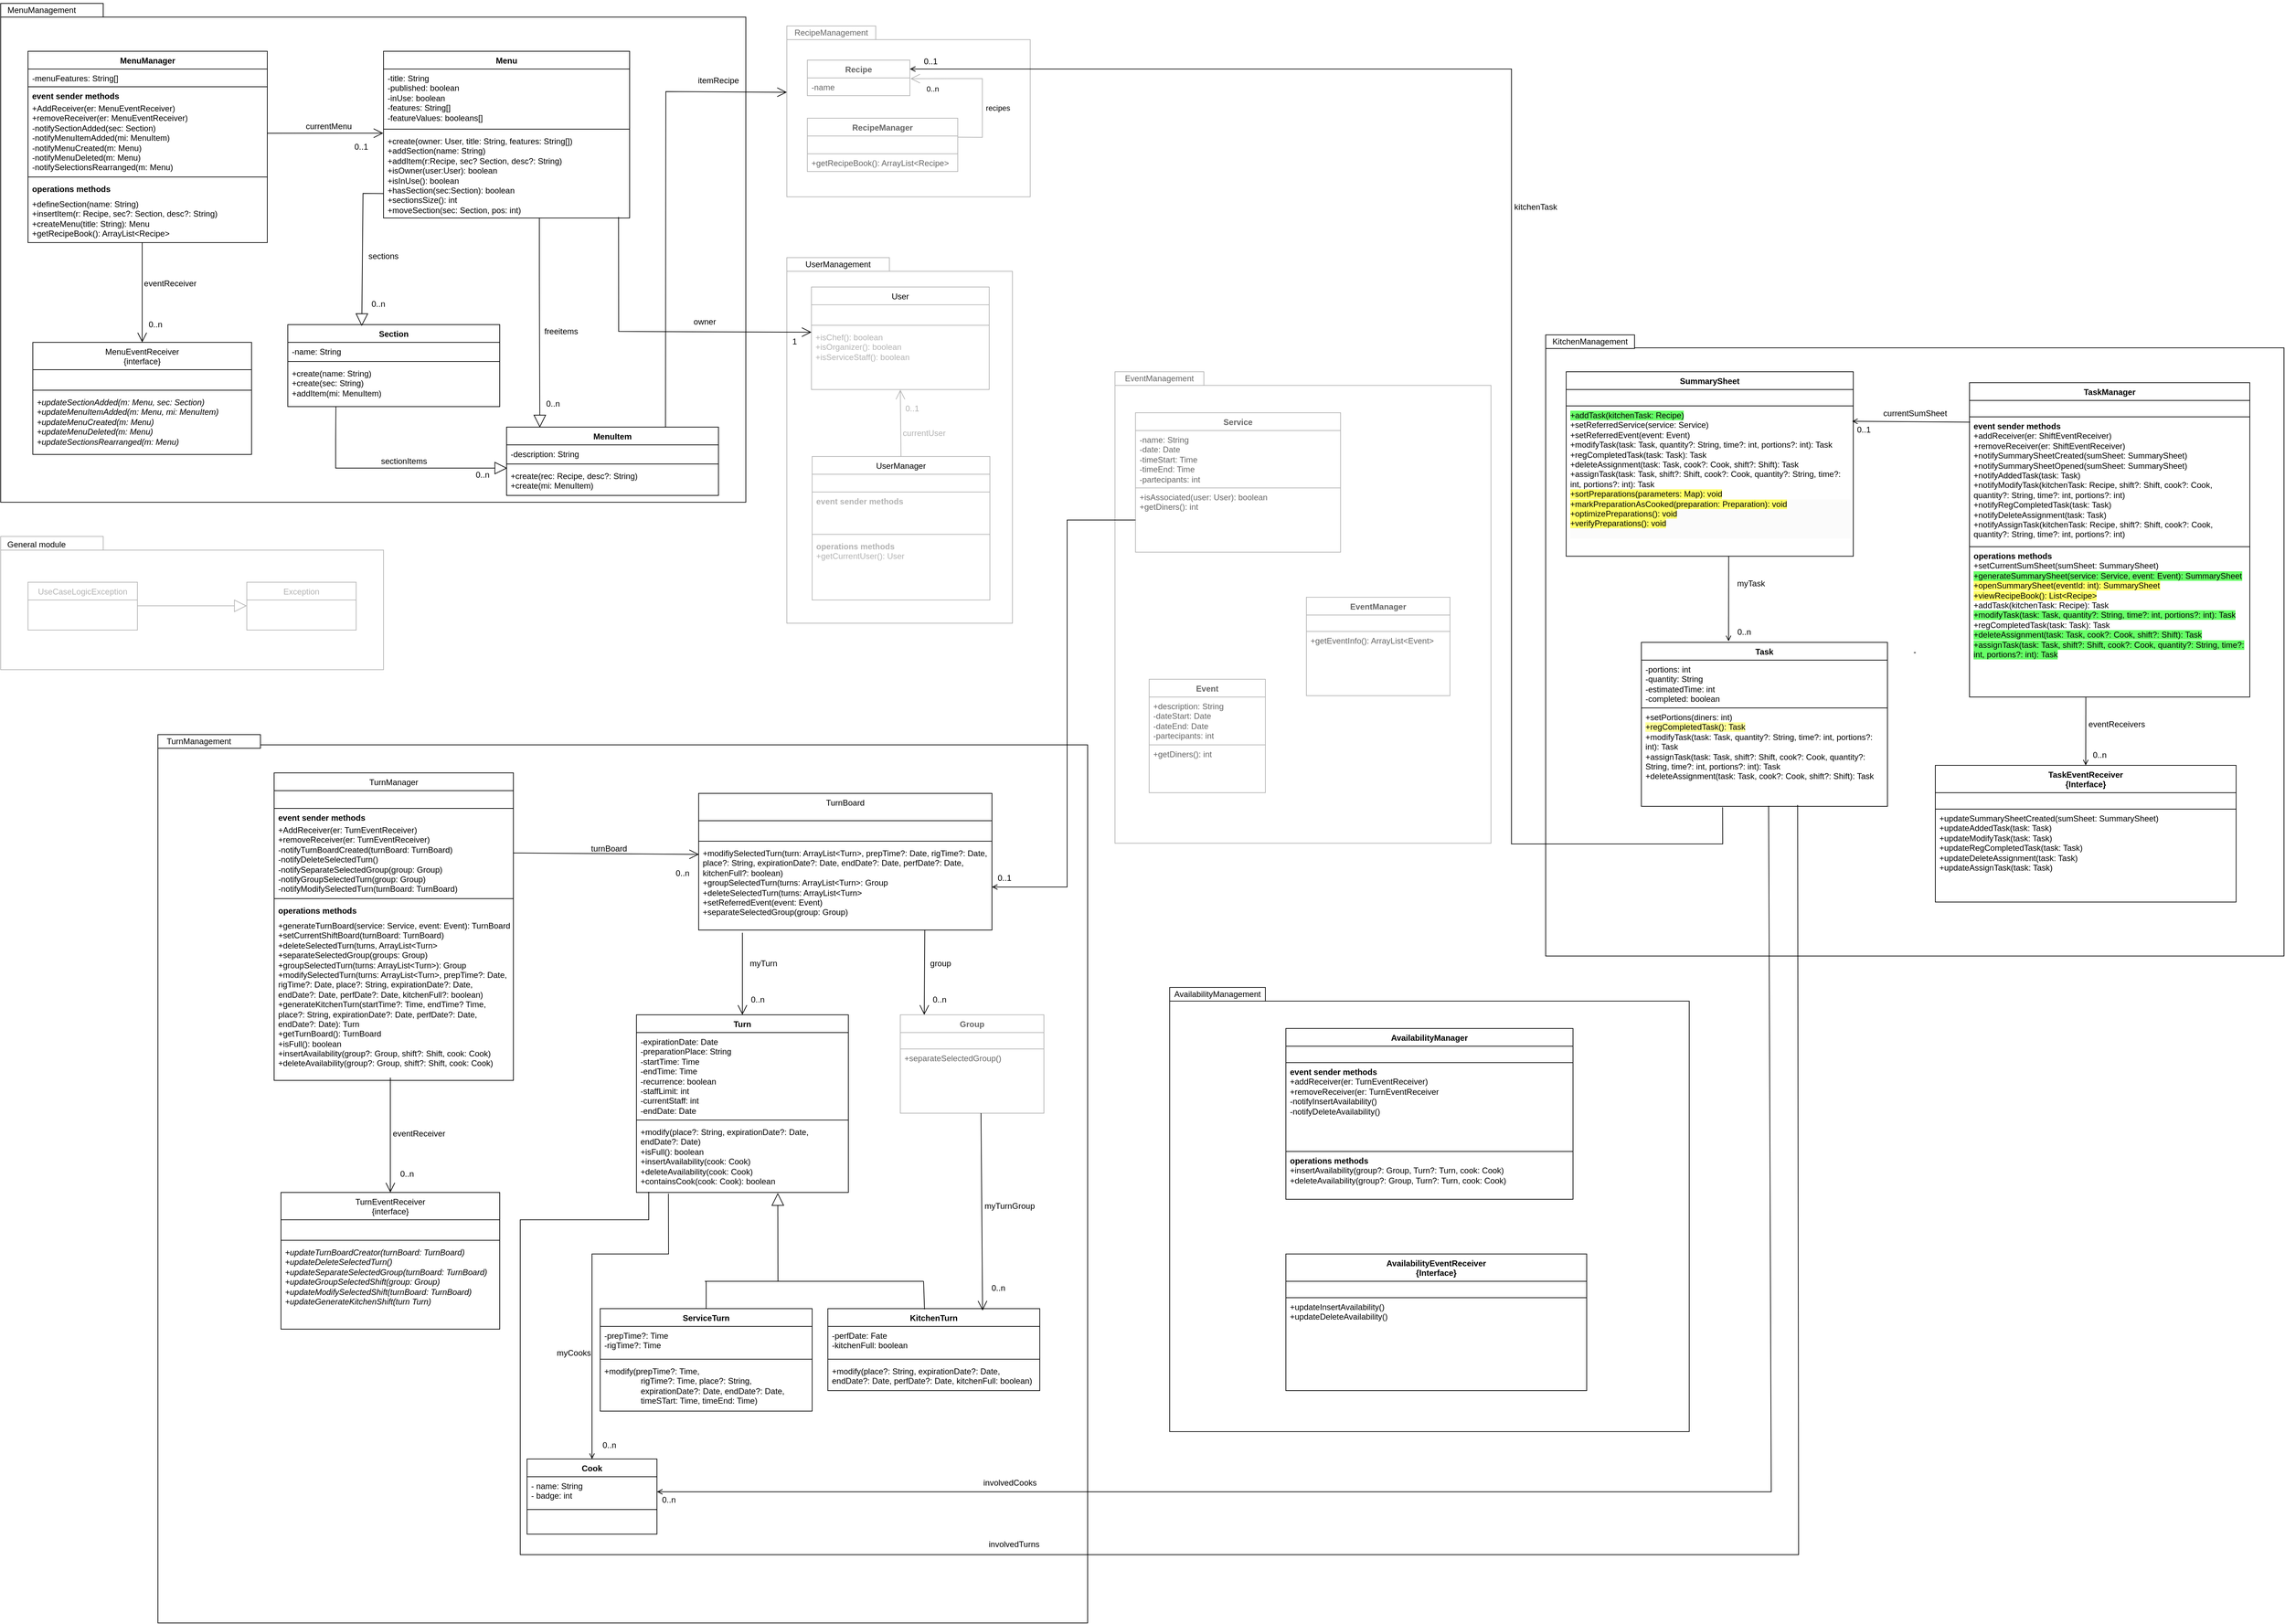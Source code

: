 <mxfile version="26.0.5">
  <diagram name="Pagina-1" id="lB2_dw7aZwZcbqrPAklW">
    <mxGraphModel grid="1" page="1" gridSize="10" guides="1" tooltips="1" connect="1" arrows="1" fold="1" pageScale="1" pageWidth="827" pageHeight="1169" math="0" shadow="0">
      <root>
        <mxCell id="0" />
        <mxCell id="1" parent="0" />
        <mxCell id="rJroq5MfoL-u47yV4zEL-3" value="" style="rounded=0;whiteSpace=wrap;html=1;" vertex="1" parent="1">
          <mxGeometry x="170" y="110" width="1090" height="710" as="geometry" />
        </mxCell>
        <mxCell id="rJroq5MfoL-u47yV4zEL-5" value="" style="rounded=0;whiteSpace=wrap;html=1;" vertex="1" parent="1">
          <mxGeometry x="170" y="90" width="150" height="20" as="geometry" />
        </mxCell>
        <mxCell id="rJroq5MfoL-u47yV4zEL-6" value="MenuManage&lt;span style=&quot;background-color: transparent; color: light-dark(rgb(0, 0, 0), rgb(255, 255, 255));&quot;&gt;ment&lt;/span&gt;" style="text;html=1;align=center;verticalAlign=middle;whiteSpace=wrap;rounded=0;" vertex="1" parent="1">
          <mxGeometry x="200" y="85" width="60" height="30" as="geometry" />
        </mxCell>
        <mxCell id="0cfVb7peKYmuDnX3eAUY-3" value="" style="rounded=0;whiteSpace=wrap;html=1;strokeColor=#B3B3B3;" vertex="1" parent="1">
          <mxGeometry x="1320" y="482" width="330" height="515" as="geometry" />
        </mxCell>
        <mxCell id="0cfVb7peKYmuDnX3eAUY-4" value="UserManagement" style="rounded=0;whiteSpace=wrap;html=1;strokeColor=#B3B3B3;" vertex="1" parent="1">
          <mxGeometry x="1320" y="462" width="150" height="20" as="geometry" />
        </mxCell>
        <mxCell id="rJroq5MfoL-u47yV4zEL-61" value="" style="rounded=0;whiteSpace=wrap;html=1;strokeColor=#B3B3B3;" vertex="1" parent="1">
          <mxGeometry x="170" y="890" width="560" height="175" as="geometry" />
        </mxCell>
        <mxCell id="rJroq5MfoL-u47yV4zEL-62" value="" style="rounded=0;whiteSpace=wrap;html=1;strokeColor=#B3B3B3;" vertex="1" parent="1">
          <mxGeometry x="170" y="870" width="150" height="20" as="geometry" />
        </mxCell>
        <mxCell id="rJroq5MfoL-u47yV4zEL-63" value="General module" style="text;html=1;align=center;verticalAlign=middle;whiteSpace=wrap;rounded=0;" vertex="1" parent="1">
          <mxGeometry x="169" y="867" width="107" height="30" as="geometry" />
        </mxCell>
        <mxCell id="rJroq5MfoL-u47yV4zEL-84" value="&lt;span style=&quot;font-weight: normal;&quot;&gt;User&lt;/span&gt;" style="swimlane;fontStyle=1;align=center;verticalAlign=top;childLayout=stackLayout;horizontal=1;startSize=26;horizontalStack=0;resizeParent=1;resizeParentMax=0;resizeLast=0;collapsible=1;marginBottom=0;whiteSpace=wrap;html=1;strokeColor=#B3B3B3;" vertex="1" parent="1">
          <mxGeometry x="1356" y="505" width="260" height="150" as="geometry" />
        </mxCell>
        <mxCell id="rJroq5MfoL-u47yV4zEL-85" value="&amp;nbsp;" style="text;strokeColor=none;fillColor=none;align=left;verticalAlign=top;spacingLeft=4;spacingRight=4;overflow=hidden;rotatable=0;points=[[0,0.5],[1,0.5]];portConstraint=eastwest;whiteSpace=wrap;html=1;" vertex="1" parent="rJroq5MfoL-u47yV4zEL-84">
          <mxGeometry y="26" width="260" height="26" as="geometry" />
        </mxCell>
        <mxCell id="rJroq5MfoL-u47yV4zEL-86" value="" style="line;strokeWidth=1;fillColor=none;align=left;verticalAlign=middle;spacingTop=-1;spacingLeft=3;spacingRight=3;rotatable=0;labelPosition=right;points=[];portConstraint=eastwest;strokeColor=inherit;" vertex="1" parent="rJroq5MfoL-u47yV4zEL-84">
          <mxGeometry y="52" width="260" height="8" as="geometry" />
        </mxCell>
        <mxCell id="rJroq5MfoL-u47yV4zEL-92" value="&lt;font style=&quot;color: rgb(179, 179, 179);&quot;&gt;+isChef(): boolean&lt;/font&gt;&lt;div&gt;&lt;font style=&quot;color: rgb(179, 179, 179);&quot;&gt;+isOrganizer(): boolean&lt;/font&gt;&lt;/div&gt;&lt;div&gt;&lt;font style=&quot;color: rgb(179, 179, 179);&quot;&gt;+isServiceStaff(): boolean&lt;/font&gt;&lt;/div&gt;" style="text;strokeColor=none;fillColor=none;align=left;verticalAlign=top;spacingLeft=4;spacingRight=4;overflow=hidden;rotatable=0;points=[[0,0.5],[1,0.5]];portConstraint=eastwest;whiteSpace=wrap;html=1;" vertex="1" parent="rJroq5MfoL-u47yV4zEL-84">
          <mxGeometry y="60" width="260" height="90" as="geometry" />
        </mxCell>
        <mxCell id="0cfVb7peKYmuDnX3eAUY-19" value="&lt;span style=&quot;font-weight: normal;&quot;&gt;UserManager&lt;/span&gt;" style="swimlane;fontStyle=1;align=center;verticalAlign=top;childLayout=stackLayout;horizontal=1;startSize=26;horizontalStack=0;resizeParent=1;resizeParentMax=0;resizeLast=0;collapsible=1;marginBottom=0;whiteSpace=wrap;html=1;strokeColor=#B3B3B3;" vertex="1" parent="1">
          <mxGeometry x="1357" y="753" width="260" height="210" as="geometry" />
        </mxCell>
        <mxCell id="0cfVb7peKYmuDnX3eAUY-20" value="&amp;nbsp;" style="text;strokeColor=#B3B3B3;fillColor=none;align=left;verticalAlign=top;spacingLeft=4;spacingRight=4;overflow=hidden;rotatable=0;points=[[0,0.5],[1,0.5]];portConstraint=eastwest;whiteSpace=wrap;html=1;" vertex="1" parent="0cfVb7peKYmuDnX3eAUY-19">
          <mxGeometry y="26" width="260" height="26" as="geometry" />
        </mxCell>
        <mxCell id="0cfVb7peKYmuDnX3eAUY-25" value="&lt;b&gt;&lt;font style=&quot;color: rgb(179, 179, 179);&quot;&gt;event sender methods&lt;/font&gt;&lt;/b&gt;" style="text;strokeColor=none;fillColor=none;align=left;verticalAlign=top;spacingLeft=4;spacingRight=4;overflow=hidden;rotatable=0;points=[[0,0.5],[1,0.5]];portConstraint=eastwest;whiteSpace=wrap;html=1;" vertex="1" parent="0cfVb7peKYmuDnX3eAUY-19">
          <mxGeometry y="52" width="260" height="58" as="geometry" />
        </mxCell>
        <mxCell id="0cfVb7peKYmuDnX3eAUY-21" value="" style="line;strokeWidth=1;fillColor=none;align=left;verticalAlign=middle;spacingTop=-1;spacingLeft=3;spacingRight=3;rotatable=0;labelPosition=right;points=[];portConstraint=eastwest;strokeColor=inherit;" vertex="1" parent="0cfVb7peKYmuDnX3eAUY-19">
          <mxGeometry y="110" width="260" height="8" as="geometry" />
        </mxCell>
        <mxCell id="0cfVb7peKYmuDnX3eAUY-22" value="&lt;b&gt;&lt;font style=&quot;color: rgb(179, 179, 179);&quot;&gt;operations methods&lt;/font&gt;&lt;/b&gt;&lt;div&gt;&lt;font style=&quot;color: rgb(179, 179, 179);&quot;&gt;+getCurrentUser(): User&lt;/font&gt;&lt;b&gt;&lt;/b&gt;&lt;/div&gt;" style="text;strokeColor=none;fillColor=none;align=left;verticalAlign=top;spacingLeft=4;spacingRight=4;overflow=hidden;rotatable=0;points=[[0,0.5],[1,0.5]];portConstraint=eastwest;whiteSpace=wrap;html=1;" vertex="1" parent="0cfVb7peKYmuDnX3eAUY-19">
          <mxGeometry y="118" width="260" height="92" as="geometry" />
        </mxCell>
        <mxCell id="rJroq5MfoL-u47yV4zEL-94" value="" style="endArrow=block;endSize=16;endFill=0;html=1;rounded=0;strokeColor=#B3B3B3;" edge="1" parent="1">
          <mxGeometry width="160" relative="1" as="geometry">
            <mxPoint x="370" y="971.52" as="sourcePoint" />
            <mxPoint x="530" y="971.52" as="targetPoint" />
          </mxGeometry>
        </mxCell>
        <mxCell id="rJroq5MfoL-u47yV4zEL-100" value="&lt;span style=&quot;font-weight: normal;&quot;&gt;&lt;font style=&quot;color: rgb(179, 179, 179);&quot;&gt;UseCaseLogicException&lt;/font&gt;&lt;/span&gt;" style="swimlane;fontStyle=1;align=center;verticalAlign=top;childLayout=stackLayout;horizontal=1;startSize=26;horizontalStack=0;resizeParent=1;resizeParentMax=0;resizeLast=0;collapsible=1;marginBottom=0;whiteSpace=wrap;html=1;strokeColor=#B3B3B3;" vertex="1" parent="1">
          <mxGeometry x="210" y="937" width="160" height="70" as="geometry" />
        </mxCell>
        <mxCell id="rJroq5MfoL-u47yV4zEL-103" value="&amp;nbsp;" style="text;strokeColor=none;fillColor=none;align=left;verticalAlign=top;spacingLeft=4;spacingRight=4;overflow=hidden;rotatable=0;points=[[0,0.5],[1,0.5]];portConstraint=eastwest;whiteSpace=wrap;html=1;" vertex="1" parent="rJroq5MfoL-u47yV4zEL-100">
          <mxGeometry y="26" width="160" height="44" as="geometry" />
        </mxCell>
        <mxCell id="rJroq5MfoL-u47yV4zEL-104" value="&lt;span style=&quot;font-weight: normal;&quot;&gt;&lt;font style=&quot;color: rgb(179, 179, 179);&quot;&gt;Exception&lt;/font&gt;&lt;/span&gt;" style="swimlane;fontStyle=1;align=center;verticalAlign=top;childLayout=stackLayout;horizontal=1;startSize=26;horizontalStack=0;resizeParent=1;resizeParentMax=0;resizeLast=0;collapsible=1;marginBottom=0;whiteSpace=wrap;html=1;strokeColor=#B3B3B3;" vertex="1" parent="1">
          <mxGeometry x="530" y="937" width="160" height="70" as="geometry" />
        </mxCell>
        <mxCell id="rJroq5MfoL-u47yV4zEL-105" value="&amp;nbsp;" style="text;strokeColor=none;fillColor=none;align=left;verticalAlign=top;spacingLeft=4;spacingRight=4;overflow=hidden;rotatable=0;points=[[0,0.5],[1,0.5]];portConstraint=eastwest;whiteSpace=wrap;html=1;" vertex="1" parent="rJroq5MfoL-u47yV4zEL-104">
          <mxGeometry y="26" width="160" height="44" as="geometry" />
        </mxCell>
        <mxCell id="0cfVb7peKYmuDnX3eAUY-42" value="" style="rounded=0;whiteSpace=wrap;html=1;strokeColor=#B3B3B3;fontColor=#666666;" vertex="1" parent="1">
          <mxGeometry x="1320" y="143" width="356" height="230" as="geometry" />
        </mxCell>
        <mxCell id="0cfVb7peKYmuDnX3eAUY-43" value="RecipeManagement" style="rounded=0;whiteSpace=wrap;html=1;strokeColor=#B3B3B3;fontColor=#666666;" vertex="1" parent="1">
          <mxGeometry x="1320" y="123" width="130" height="20" as="geometry" />
        </mxCell>
        <mxCell id="0cfVb7peKYmuDnX3eAUY-44" value="Recipe" style="swimlane;fontStyle=1;align=center;verticalAlign=top;childLayout=stackLayout;horizontal=1;startSize=26;horizontalStack=0;resizeParent=1;resizeParentMax=0;resizeLast=0;collapsible=1;marginBottom=0;whiteSpace=wrap;html=1;strokeColor=#B3B3B3;fontColor=#666666;" vertex="1" parent="1">
          <mxGeometry x="1350" y="173" width="150" height="52" as="geometry" />
        </mxCell>
        <mxCell id="0cfVb7peKYmuDnX3eAUY-45" value="-name" style="text;strokeColor=#B3B3B3;fillColor=none;align=left;verticalAlign=top;spacingLeft=4;spacingRight=4;overflow=hidden;rotatable=0;points=[[0,0.5],[1,0.5]];portConstraint=eastwest;whiteSpace=wrap;html=1;fontColor=#666666;" vertex="1" parent="0cfVb7peKYmuDnX3eAUY-44">
          <mxGeometry y="26" width="150" height="26" as="geometry" />
        </mxCell>
        <mxCell id="0cfVb7peKYmuDnX3eAUY-50" value="RecipeManager" style="swimlane;fontStyle=1;align=center;verticalAlign=top;childLayout=stackLayout;horizontal=1;startSize=26;horizontalStack=0;resizeParent=1;resizeParentMax=0;resizeLast=0;collapsible=1;marginBottom=0;whiteSpace=wrap;html=1;strokeColor=#B3B3B3;fontColor=#666666;" vertex="1" parent="1">
          <mxGeometry x="1350" y="258" width="220" height="78" as="geometry" />
        </mxCell>
        <mxCell id="0cfVb7peKYmuDnX3eAUY-51" value="&amp;nbsp;" style="text;strokeColor=#B3B3B3;fillColor=none;align=left;verticalAlign=top;spacingLeft=4;spacingRight=4;overflow=hidden;rotatable=0;points=[[0,0.5],[1,0.5]];portConstraint=eastwest;whiteSpace=wrap;html=1;fontColor=#666666;" vertex="1" parent="0cfVb7peKYmuDnX3eAUY-50">
          <mxGeometry y="26" width="220" height="26" as="geometry" />
        </mxCell>
        <mxCell id="0cfVb7peKYmuDnX3eAUY-54" value="+getRecipeBook(): ArrayList&amp;lt;Recipe&amp;gt;" style="text;strokeColor=#B3B3B3;fillColor=none;align=left;verticalAlign=top;spacingLeft=4;spacingRight=4;overflow=hidden;rotatable=0;points=[[0,0.5],[1,0.5]];portConstraint=eastwest;whiteSpace=wrap;html=1;fontColor=#666666;" vertex="1" parent="0cfVb7peKYmuDnX3eAUY-50">
          <mxGeometry y="52" width="220" height="26" as="geometry" />
        </mxCell>
        <mxCell id="rJroq5MfoL-u47yV4zEL-107" value="Menu" style="swimlane;fontStyle=1;align=center;verticalAlign=top;childLayout=stackLayout;horizontal=1;startSize=26;horizontalStack=0;resizeParent=1;resizeParentMax=0;resizeLast=0;collapsible=1;marginBottom=0;whiteSpace=wrap;html=1;" vertex="1" parent="1">
          <mxGeometry x="730" y="160" width="360" height="244" as="geometry" />
        </mxCell>
        <mxCell id="rJroq5MfoL-u47yV4zEL-108" value="-title: String&lt;div&gt;-published: boolean&lt;/div&gt;&lt;div&gt;-inUse: boolean&lt;/div&gt;&lt;div&gt;-features: String[]&lt;/div&gt;&lt;div&gt;-featureValues: booleans[]&lt;/div&gt;" style="text;strokeColor=none;fillColor=none;align=left;verticalAlign=top;spacingLeft=4;spacingRight=4;overflow=hidden;rotatable=0;points=[[0,0.5],[1,0.5]];portConstraint=eastwest;whiteSpace=wrap;html=1;" vertex="1" parent="rJroq5MfoL-u47yV4zEL-107">
          <mxGeometry y="26" width="360" height="84" as="geometry" />
        </mxCell>
        <mxCell id="rJroq5MfoL-u47yV4zEL-109" value="" style="line;strokeWidth=1;fillColor=none;align=left;verticalAlign=middle;spacingTop=-1;spacingLeft=3;spacingRight=3;rotatable=0;labelPosition=right;points=[];portConstraint=eastwest;strokeColor=inherit;" vertex="1" parent="rJroq5MfoL-u47yV4zEL-107">
          <mxGeometry y="110" width="360" height="8" as="geometry" />
        </mxCell>
        <mxCell id="rJroq5MfoL-u47yV4zEL-110" value="+create(owner: User, title: String, features: String[])&lt;div&gt;+addSection(name: String)&lt;/div&gt;&lt;div&gt;+addItem(r:Recipe, sec? Section, desc?: String)&lt;/div&gt;&lt;div&gt;+isOwner(user:User): boolean&lt;/div&gt;&lt;div&gt;+isInUse(): boolean&lt;/div&gt;&lt;div&gt;+hasSection(sec:Section): boolean&lt;/div&gt;&lt;div&gt;+sectionsSize(): int&lt;/div&gt;&lt;div&gt;+moveSection(sec: Section, pos: int)&lt;br&gt;&lt;div&gt;&lt;br&gt;&lt;/div&gt;&lt;/div&gt;" style="text;strokeColor=none;fillColor=none;align=left;verticalAlign=top;spacingLeft=4;spacingRight=4;overflow=hidden;rotatable=0;points=[[0,0.5],[1,0.5]];portConstraint=eastwest;whiteSpace=wrap;html=1;" vertex="1" parent="rJroq5MfoL-u47yV4zEL-107">
          <mxGeometry y="118" width="360" height="126" as="geometry" />
        </mxCell>
        <mxCell id="0cfVb7peKYmuDnX3eAUY-56" value="" style="rounded=0;whiteSpace=wrap;html=1;strokeColor=#B3B3B3;fontColor=#666666;" vertex="1" parent="1">
          <mxGeometry x="1800" y="649" width="550" height="670" as="geometry" />
        </mxCell>
        <mxCell id="0cfVb7peKYmuDnX3eAUY-57" value="EventManagement" style="rounded=0;whiteSpace=wrap;html=1;strokeColor=#B3B3B3;fontColor=#666666;" vertex="1" parent="1">
          <mxGeometry x="1800" y="629" width="130" height="20" as="geometry" />
        </mxCell>
        <mxCell id="0cfVb7peKYmuDnX3eAUY-60" value="Service" style="swimlane;fontStyle=1;align=center;verticalAlign=top;childLayout=stackLayout;horizontal=1;startSize=26;horizontalStack=0;resizeParent=1;resizeParentMax=0;resizeLast=0;collapsible=1;marginBottom=0;whiteSpace=wrap;html=1;strokeColor=#B3B3B3;fontColor=#666666;" vertex="1" parent="1">
          <mxGeometry x="1830" y="689" width="300" height="204" as="geometry" />
        </mxCell>
        <mxCell id="0cfVb7peKYmuDnX3eAUY-61" value="-name: String&lt;div&gt;-date: Date&lt;br&gt;-timeStart: Time&lt;br&gt;-timeEnd: Time&lt;br&gt;-partecipants: int&lt;/div&gt;" style="text;strokeColor=none;fillColor=none;align=left;verticalAlign=top;spacingLeft=4;spacingRight=4;overflow=hidden;rotatable=0;points=[[0,0.5],[1,0.5]];portConstraint=eastwest;whiteSpace=wrap;html=1;fontColor=#666666;" vertex="1" parent="0cfVb7peKYmuDnX3eAUY-60">
          <mxGeometry y="26" width="300" height="84" as="geometry" />
        </mxCell>
        <mxCell id="0cfVb7peKYmuDnX3eAUY-65" value="+isAssociated(user: User): boolean&lt;div&gt;+getDiners(): int&lt;/div&gt;" style="text;strokeColor=#B3B3B3;fillColor=none;align=left;verticalAlign=top;spacingLeft=4;spacingRight=4;overflow=hidden;rotatable=0;points=[[0,0.5],[1,0.5]];portConstraint=eastwest;whiteSpace=wrap;html=1;fontColor=#666666;" vertex="1" parent="0cfVb7peKYmuDnX3eAUY-60">
          <mxGeometry y="110" width="300" height="94" as="geometry" />
        </mxCell>
        <mxCell id="rJroq5MfoL-u47yV4zEL-116" value="MenuManager" style="swimlane;fontStyle=1;align=center;verticalAlign=top;childLayout=stackLayout;horizontal=1;startSize=26;horizontalStack=0;resizeParent=1;resizeParentMax=0;resizeLast=0;collapsible=1;marginBottom=0;whiteSpace=wrap;html=1;" vertex="1" parent="1">
          <mxGeometry x="210" y="160" width="350" height="280" as="geometry" />
        </mxCell>
        <mxCell id="rJroq5MfoL-u47yV4zEL-117" value="-menuFeatures: String[]" style="text;strokeColor=default;fillColor=none;align=left;verticalAlign=top;spacingLeft=4;spacingRight=4;overflow=hidden;rotatable=0;points=[[0,0.5],[1,0.5]];portConstraint=eastwest;whiteSpace=wrap;html=1;" vertex="1" parent="rJroq5MfoL-u47yV4zEL-116">
          <mxGeometry y="26" width="350" height="26" as="geometry" />
        </mxCell>
        <mxCell id="rJroq5MfoL-u47yV4zEL-118" value="&lt;b&gt;event sender methods&lt;/b&gt;" style="text;strokeColor=none;fillColor=none;align=left;verticalAlign=top;spacingLeft=4;spacingRight=4;overflow=hidden;rotatable=0;points=[[0,0.5],[1,0.5]];portConstraint=eastwest;whiteSpace=wrap;html=1;" vertex="1" parent="rJroq5MfoL-u47yV4zEL-116">
          <mxGeometry y="52" width="350" height="18" as="geometry" />
        </mxCell>
        <mxCell id="0cfVb7peKYmuDnX3eAUY-71" value="&lt;div&gt;+AddReceiver(er: MenuEventReceiver)&lt;/div&gt;&lt;div&gt;+removeReceiver(er: MenuEventReceiver)&lt;/div&gt;&lt;div&gt;-notifySectionAdded(sec: Section)&lt;/div&gt;&lt;div&gt;-notifyMenuItemAdded(mi: MenuItem)&lt;/div&gt;&lt;div&gt;-notifyMenuCreated(m: Menu)&lt;/div&gt;&lt;div&gt;-notifyMenuDeleted(m: Menu)&lt;/div&gt;&lt;div&gt;-notifySelectionsRearranged(m: Menu)&lt;/div&gt;" style="text;strokeColor=none;fillColor=none;align=left;verticalAlign=top;spacingLeft=4;spacingRight=4;overflow=hidden;rotatable=0;points=[[0,0.5],[1,0.5]];portConstraint=eastwest;whiteSpace=wrap;html=1;" vertex="1" parent="rJroq5MfoL-u47yV4zEL-116">
          <mxGeometry y="70" width="350" height="110" as="geometry" />
        </mxCell>
        <mxCell id="rJroq5MfoL-u47yV4zEL-119" value="" style="line;strokeWidth=1;fillColor=none;align=left;verticalAlign=middle;spacingTop=-1;spacingLeft=3;spacingRight=3;rotatable=0;labelPosition=right;points=[];portConstraint=eastwest;strokeColor=inherit;" vertex="1" parent="rJroq5MfoL-u47yV4zEL-116">
          <mxGeometry y="180" width="350" height="8" as="geometry" />
        </mxCell>
        <mxCell id="rJroq5MfoL-u47yV4zEL-120" value="&lt;b&gt;operations methods&lt;/b&gt;" style="text;strokeColor=none;fillColor=none;align=left;verticalAlign=top;spacingLeft=4;spacingRight=4;overflow=hidden;rotatable=0;points=[[0,0.5],[1,0.5]];portConstraint=eastwest;whiteSpace=wrap;html=1;" vertex="1" parent="rJroq5MfoL-u47yV4zEL-116">
          <mxGeometry y="188" width="350" height="22" as="geometry" />
        </mxCell>
        <mxCell id="rJroq5MfoL-u47yV4zEL-121" value="+defineSection(name: String)&lt;div&gt;+insertItem(r: Recipe, sec?: Section, desc?: String)&lt;/div&gt;&lt;div&gt;+createMenu(title: String): Menu&lt;/div&gt;&lt;div&gt;+getRecipeBook(): ArrayList&amp;lt;Recipe&amp;gt;&lt;/div&gt;" style="text;strokeColor=none;fillColor=none;align=left;verticalAlign=top;spacingLeft=4;spacingRight=4;overflow=hidden;rotatable=0;points=[[0,0.5],[1,0.5]];portConstraint=eastwest;whiteSpace=wrap;html=1;" vertex="1" parent="rJroq5MfoL-u47yV4zEL-116">
          <mxGeometry y="210" width="350" height="70" as="geometry" />
        </mxCell>
        <mxCell id="0cfVb7peKYmuDnX3eAUY-75" value="EventManager" style="swimlane;fontStyle=1;align=center;verticalAlign=top;childLayout=stackLayout;horizontal=1;startSize=26;horizontalStack=0;resizeParent=1;resizeParentMax=0;resizeLast=0;collapsible=1;marginBottom=0;whiteSpace=wrap;html=1;strokeColor=#B3B3B3;fontColor=#666666;" vertex="1" parent="1">
          <mxGeometry x="2080" y="959" width="210" height="144" as="geometry" />
        </mxCell>
        <mxCell id="0cfVb7peKYmuDnX3eAUY-80" value="&lt;font style=&quot;color: rgb(255, 255, 255);&quot;&gt;-partecipants: int&lt;/font&gt;" style="text;strokeColor=none;fillColor=none;align=left;verticalAlign=top;spacingLeft=4;spacingRight=4;overflow=hidden;rotatable=0;points=[[0,0.5],[1,0.5]];portConstraint=eastwest;whiteSpace=wrap;html=1;fontColor=#666666;" vertex="1" parent="0cfVb7peKYmuDnX3eAUY-75">
          <mxGeometry y="26" width="210" height="24" as="geometry" />
        </mxCell>
        <mxCell id="0cfVb7peKYmuDnX3eAUY-81" value="+getEventInfo(): ArrayList&amp;lt;Event&amp;gt;" style="text;strokeColor=#B3B3B3;fillColor=none;align=left;verticalAlign=top;spacingLeft=4;spacingRight=4;overflow=hidden;rotatable=0;points=[[0,0.5],[1,0.5]];portConstraint=eastwest;whiteSpace=wrap;html=1;fontColor=#666666;" vertex="1" parent="0cfVb7peKYmuDnX3eAUY-75">
          <mxGeometry y="50" width="210" height="94" as="geometry" />
        </mxCell>
        <mxCell id="0cfVb7peKYmuDnX3eAUY-82" value="Event" style="swimlane;fontStyle=1;align=center;verticalAlign=top;childLayout=stackLayout;horizontal=1;startSize=26;horizontalStack=0;resizeParent=1;resizeParentMax=0;resizeLast=0;collapsible=1;marginBottom=0;whiteSpace=wrap;html=1;strokeColor=#B3B3B3;fontColor=#666666;" vertex="1" parent="1">
          <mxGeometry x="1850" y="1079" width="170" height="166" as="geometry" />
        </mxCell>
        <mxCell id="0cfVb7peKYmuDnX3eAUY-84" value="+description: String&lt;br&gt;-dateStart: Date&lt;br&gt;-dateEnd: Date&lt;br&gt;-partecipants: int" style="text;strokeColor=#B3B3B3;fillColor=none;align=left;verticalAlign=top;spacingLeft=4;spacingRight=4;overflow=hidden;rotatable=0;points=[[0,0.5],[1,0.5]];portConstraint=eastwest;whiteSpace=wrap;html=1;fontColor=#666666;" vertex="1" parent="0cfVb7peKYmuDnX3eAUY-82">
          <mxGeometry y="26" width="170" height="70" as="geometry" />
        </mxCell>
        <mxCell id="0cfVb7peKYmuDnX3eAUY-85" value="+getDiners(): int" style="text;strokeColor=#B3B3B3;fillColor=none;align=left;verticalAlign=top;spacingLeft=4;spacingRight=4;overflow=hidden;rotatable=0;points=[[0,0.5],[1,0.5]];portConstraint=eastwest;whiteSpace=wrap;html=1;fontColor=#666666;" vertex="1" parent="0cfVb7peKYmuDnX3eAUY-82">
          <mxGeometry y="96" width="170" height="70" as="geometry" />
        </mxCell>
        <mxCell id="rJroq5MfoL-u47yV4zEL-127" value="Section" style="swimlane;fontStyle=1;align=center;verticalAlign=top;childLayout=stackLayout;horizontal=1;startSize=26;horizontalStack=0;resizeParent=1;resizeParentMax=0;resizeLast=0;collapsible=1;marginBottom=0;whiteSpace=wrap;html=1;" vertex="1" parent="1">
          <mxGeometry x="590" y="560" width="310" height="120" as="geometry" />
        </mxCell>
        <mxCell id="rJroq5MfoL-u47yV4zEL-128" value="-name: String" style="text;strokeColor=none;fillColor=none;align=left;verticalAlign=top;spacingLeft=4;spacingRight=4;overflow=hidden;rotatable=0;points=[[0,0.5],[1,0.5]];portConstraint=eastwest;whiteSpace=wrap;html=1;" vertex="1" parent="rJroq5MfoL-u47yV4zEL-127">
          <mxGeometry y="26" width="310" height="24" as="geometry" />
        </mxCell>
        <mxCell id="rJroq5MfoL-u47yV4zEL-129" value="" style="line;strokeWidth=1;fillColor=none;align=left;verticalAlign=middle;spacingTop=-1;spacingLeft=3;spacingRight=3;rotatable=0;labelPosition=right;points=[];portConstraint=eastwest;strokeColor=inherit;" vertex="1" parent="rJroq5MfoL-u47yV4zEL-127">
          <mxGeometry y="50" width="310" height="8" as="geometry" />
        </mxCell>
        <mxCell id="rJroq5MfoL-u47yV4zEL-130" value="&lt;div&gt;&lt;div&gt;+create(name: String)&lt;/div&gt;&lt;/div&gt;&lt;div&gt;+create(sec: String)&lt;/div&gt;&lt;div&gt;+addItem(mi: MenuItem)&lt;/div&gt;" style="text;strokeColor=none;fillColor=none;align=left;verticalAlign=top;spacingLeft=4;spacingRight=4;overflow=hidden;rotatable=0;points=[[0,0.5],[1,0.5]];portConstraint=eastwest;whiteSpace=wrap;html=1;" vertex="1" parent="rJroq5MfoL-u47yV4zEL-127">
          <mxGeometry y="58" width="310" height="62" as="geometry" />
        </mxCell>
        <mxCell id="rJroq5MfoL-u47yV4zEL-131" value="MenuItem" style="swimlane;fontStyle=1;align=center;verticalAlign=top;childLayout=stackLayout;horizontal=1;startSize=26;horizontalStack=0;resizeParent=1;resizeParentMax=0;resizeLast=0;collapsible=1;marginBottom=0;whiteSpace=wrap;html=1;" vertex="1" parent="1">
          <mxGeometry x="910" y="710" width="310" height="100" as="geometry" />
        </mxCell>
        <mxCell id="rJroq5MfoL-u47yV4zEL-132" value="-description: String" style="text;strokeColor=none;fillColor=none;align=left;verticalAlign=top;spacingLeft=4;spacingRight=4;overflow=hidden;rotatable=0;points=[[0,0.5],[1,0.5]];portConstraint=eastwest;whiteSpace=wrap;html=1;" vertex="1" parent="rJroq5MfoL-u47yV4zEL-131">
          <mxGeometry y="26" width="310" height="24" as="geometry" />
        </mxCell>
        <mxCell id="rJroq5MfoL-u47yV4zEL-133" value="" style="line;strokeWidth=1;fillColor=none;align=left;verticalAlign=middle;spacingTop=-1;spacingLeft=3;spacingRight=3;rotatable=0;labelPosition=right;points=[];portConstraint=eastwest;strokeColor=inherit;" vertex="1" parent="rJroq5MfoL-u47yV4zEL-131">
          <mxGeometry y="50" width="310" height="8" as="geometry" />
        </mxCell>
        <mxCell id="rJroq5MfoL-u47yV4zEL-134" value="&lt;div&gt;&lt;div&gt;+create(rec: Recipe, desc?: String)&lt;/div&gt;&lt;/div&gt;&lt;div&gt;+create(mi: MenuItem)&lt;/div&gt;" style="text;strokeColor=none;fillColor=none;align=left;verticalAlign=top;spacingLeft=4;spacingRight=4;overflow=hidden;rotatable=0;points=[[0,0.5],[1,0.5]];portConstraint=eastwest;whiteSpace=wrap;html=1;" vertex="1" parent="rJroq5MfoL-u47yV4zEL-131">
          <mxGeometry y="58" width="310" height="42" as="geometry" />
        </mxCell>
        <mxCell id="rJroq5MfoL-u47yV4zEL-135" value="" style="endArrow=block;endSize=16;endFill=0;html=1;rounded=0;exitX=0.001;exitY=0.716;exitDx=0;exitDy=0;exitPerimeter=0;entryX=0.349;entryY=0.018;entryDx=0;entryDy=0;entryPerimeter=0;" edge="1" parent="1" source="rJroq5MfoL-u47yV4zEL-110" target="rJroq5MfoL-u47yV4zEL-127">
          <mxGeometry width="160" relative="1" as="geometry">
            <mxPoint x="650" y="470.0" as="sourcePoint" />
            <mxPoint x="810" y="470.0" as="targetPoint" />
            <Array as="points">
              <mxPoint x="700" y="368" />
            </Array>
          </mxGeometry>
        </mxCell>
        <mxCell id="rJroq5MfoL-u47yV4zEL-136" value="sections" style="text;html=1;align=center;verticalAlign=middle;whiteSpace=wrap;rounded=0;" vertex="1" parent="1">
          <mxGeometry x="700" y="450" width="60" height="20" as="geometry" />
        </mxCell>
        <mxCell id="rJroq5MfoL-u47yV4zEL-137" value="0..n" style="text;html=1;align=center;verticalAlign=middle;whiteSpace=wrap;rounded=0;" vertex="1" parent="1">
          <mxGeometry x="705" y="520" width="35" height="20" as="geometry" />
        </mxCell>
        <mxCell id="rJroq5MfoL-u47yV4zEL-139" value="" style="endArrow=block;endSize=16;endFill=0;html=1;rounded=0;exitX=0.227;exitY=1.008;exitDx=0;exitDy=0;exitPerimeter=0;" edge="1" parent="1" source="rJroq5MfoL-u47yV4zEL-130">
          <mxGeometry width="160" relative="1" as="geometry">
            <mxPoint x="950" y="580" as="sourcePoint" />
            <mxPoint x="911" y="770" as="targetPoint" />
            <Array as="points">
              <mxPoint x="660" y="730" />
              <mxPoint x="660" y="770" />
            </Array>
          </mxGeometry>
        </mxCell>
        <mxCell id="rJroq5MfoL-u47yV4zEL-140" value="sectionItems" style="text;html=1;align=center;verticalAlign=middle;whiteSpace=wrap;rounded=0;" vertex="1" parent="1">
          <mxGeometry x="730" y="750" width="60" height="20" as="geometry" />
        </mxCell>
        <mxCell id="rJroq5MfoL-u47yV4zEL-141" value="0..n" style="text;html=1;align=center;verticalAlign=middle;whiteSpace=wrap;rounded=0;" vertex="1" parent="1">
          <mxGeometry x="850" y="770" width="50" height="20" as="geometry" />
        </mxCell>
        <mxCell id="rJroq5MfoL-u47yV4zEL-142" value="" style="endArrow=block;endSize=16;endFill=0;html=1;rounded=0;entryX=0.357;entryY=0.006;entryDx=0;entryDy=0;entryPerimeter=0;" edge="1" parent="1">
          <mxGeometry width="160" relative="1" as="geometry">
            <mxPoint x="958" y="404" as="sourcePoint" />
            <mxPoint x="958.67" y="710.6" as="targetPoint" />
            <Array as="points">
              <mxPoint x="958" y="490" />
            </Array>
          </mxGeometry>
        </mxCell>
        <mxCell id="0cfVb7peKYmuDnX3eAUY-86" value="-" style="rounded=0;whiteSpace=wrap;html=1;strokeColor=#000000;fontColor=#000000;" vertex="1" parent="1">
          <mxGeometry x="2430" y="594" width="1080" height="890" as="geometry" />
        </mxCell>
        <mxCell id="0cfVb7peKYmuDnX3eAUY-87" value="KitchenManagement" style="rounded=0;whiteSpace=wrap;html=1;strokeColor=#000000;fontColor=#000000;" vertex="1" parent="1">
          <mxGeometry x="2430" y="575" width="130" height="20" as="geometry" />
        </mxCell>
        <mxCell id="0cfVb7peKYmuDnX3eAUY-88" value="SummarySheet" style="swimlane;fontStyle=1;align=center;verticalAlign=top;childLayout=stackLayout;horizontal=1;startSize=26;horizontalStack=0;resizeParent=1;resizeParentMax=0;resizeLast=0;collapsible=1;marginBottom=0;whiteSpace=wrap;html=1;strokeColor=#000000;fontColor=#000000;" vertex="1" parent="1">
          <mxGeometry x="2460" y="629" width="420" height="270" as="geometry" />
        </mxCell>
        <mxCell id="0cfVb7peKYmuDnX3eAUY-89" value="&lt;font style=&quot;color: rgb(255, 255, 255);&quot;&gt;-name: String&lt;/font&gt;" style="text;strokeColor=#000000;fillColor=none;align=left;verticalAlign=top;spacingLeft=4;spacingRight=4;overflow=hidden;rotatable=0;points=[[0,0.5],[1,0.5]];portConstraint=eastwest;whiteSpace=wrap;html=1;fontColor=#000000;" vertex="1" parent="0cfVb7peKYmuDnX3eAUY-88">
          <mxGeometry y="26" width="420" height="24" as="geometry" />
        </mxCell>
        <mxCell id="0cfVb7peKYmuDnX3eAUY-90" value="&lt;div&gt;&lt;span style=&quot;background-color: rgb(102, 255, 102);&quot;&gt;+addTask(kitchenTask: Recipe)&lt;/span&gt;&lt;/div&gt;&lt;div&gt;+setReferredService(service: Service)&lt;/div&gt;&lt;div&gt;+setReferredEvent(event: Event)&lt;/div&gt;&lt;div&gt;+modifyTask(task: Task, quantity?: String, time?: int, portions?: int): Task&lt;/div&gt;&lt;div&gt;+regCompletedTask(task: Task): Task&lt;/div&gt;&lt;div&gt;+deleteAssignment(task: Task, cook?: Cook, shift?: Shift): Task&lt;/div&gt;&lt;div&gt;+assignTask(task: Task, shift?: Shift, cook?: Cook, quantity?: String, time?: int, portions?: int): Task&lt;/div&gt;&lt;div&gt;&lt;span style=&quot;background-color: rgb(255, 255, 102);&quot;&gt;+sortPreparations(parameters: Map): &lt;span style=&quot;&quot; class=&quot;hljs-keyword&quot;&gt;void&lt;/span&gt;&lt;/span&gt;&lt;/div&gt;&lt;div&gt;&lt;span style=&quot;background-color: rgb(255, 255, 102);&quot;&gt;&lt;span style=&quot;&quot; class=&quot;hljs-keyword&quot;&gt;&lt;div style=&quot;background-color: rgb(251, 251, 251);&quot;&gt;&lt;span style=&quot;background-color: rgb(255, 255, 102);&quot;&gt;+markPreparationAsCooked(preparation: Preparation):&amp;nbsp;&lt;span class=&quot;hljs-keyword&quot;&gt;void&lt;/span&gt;&lt;/span&gt;&lt;/div&gt;&lt;div style=&quot;background-color: rgb(251, 251, 251);&quot;&gt;&lt;span style=&quot;background-color: rgb(255, 255, 102);&quot;&gt;&lt;span class=&quot;hljs-keyword&quot;&gt;&lt;div style=&quot;background-color: rgb(251, 251, 251);&quot;&gt;&lt;span style=&quot;background-color: light-dark(rgb(255, 255, 102), rgb(37, 37, 0)); color: light-dark(rgb(0, 0, 0), rgb(237, 237, 237));&quot;&gt;+optimizePreparations():&amp;nbsp;&lt;/span&gt;&lt;span style=&quot;background-color: light-dark(rgb(255, 255, 102), rgb(37, 37, 0)); color: light-dark(rgb(0, 0, 0), rgb(237, 237, 237));&quot; class=&quot;hljs-keyword&quot;&gt;void&lt;/span&gt;&lt;/div&gt;&lt;div style=&quot;background-color: rgb(251, 251, 251);&quot;&gt;&lt;span style=&quot;background-color: light-dark(rgb(255, 255, 102), rgb(37, 37, 0)); color: light-dark(rgb(0, 0, 0), rgb(237, 237, 237));&quot; class=&quot;hljs-keyword&quot;&gt;+verifyPreparations(): &lt;span class=&quot;hljs-keyword&quot;&gt;void&lt;/span&gt;&lt;/span&gt;&lt;/div&gt;&lt;div&gt;&lt;span style=&quot;background-color: light-dark(rgb(255, 255, 102), rgb(37, 37, 0)); color: light-dark(rgb(0, 0, 0), rgb(237, 237, 237));&quot; class=&quot;hljs-keyword&quot;&gt;&lt;br&gt;&lt;/span&gt;&lt;/div&gt;&lt;/span&gt;&lt;/span&gt;&lt;/div&gt;&lt;div&gt;&lt;span style=&quot;background-color: rgb(255, 255, 102);&quot;&gt;&lt;span class=&quot;hljs-keyword&quot;&gt;&lt;br&gt;&lt;/span&gt;&lt;/span&gt;&lt;/div&gt;&lt;/span&gt;&lt;/span&gt;&lt;/div&gt;&lt;div&gt;&lt;br&gt;&lt;/div&gt;" style="text;strokeColor=#000000;fillColor=none;align=left;verticalAlign=top;spacingLeft=4;spacingRight=4;overflow=hidden;rotatable=0;points=[[0,0.5],[1,0.5]];portConstraint=eastwest;whiteSpace=wrap;html=1;fontColor=#000000;" vertex="1" parent="0cfVb7peKYmuDnX3eAUY-88">
          <mxGeometry y="50" width="420" height="220" as="geometry" />
        </mxCell>
        <mxCell id="0cfVb7peKYmuDnX3eAUY-91" value="TaskManager" style="swimlane;fontStyle=1;align=center;verticalAlign=top;childLayout=stackLayout;horizontal=1;startSize=26;horizontalStack=0;resizeParent=1;resizeParentMax=0;resizeLast=0;collapsible=1;marginBottom=0;whiteSpace=wrap;html=1;strokeColor=#000000;fontColor=#000000;" vertex="1" parent="1">
          <mxGeometry x="3050" y="645" width="410" height="460" as="geometry" />
        </mxCell>
        <mxCell id="0cfVb7peKYmuDnX3eAUY-92" value="&lt;font style=&quot;color: rgb(255, 255, 255);&quot;&gt;-partecipants: int&lt;/font&gt;" style="text;strokeColor=#000000;fillColor=none;align=left;verticalAlign=top;spacingLeft=4;spacingRight=4;overflow=hidden;rotatable=0;points=[[0,0.5],[1,0.5]];portConstraint=eastwest;whiteSpace=wrap;html=1;fontColor=#000000;" vertex="1" parent="0cfVb7peKYmuDnX3eAUY-91">
          <mxGeometry y="26" width="410" height="24" as="geometry" />
        </mxCell>
        <mxCell id="0cfVb7peKYmuDnX3eAUY-93" value="&lt;b&gt;event sender methods&lt;/b&gt;&lt;div&gt;&lt;div&gt;+addReceiver(er: ShiftEventReceiver)&lt;/div&gt;&lt;div&gt;+removeReceiver(er: ShiftEventReceiver)&lt;/div&gt;&lt;div&gt;+notifySummarySheetCreated(sumSheet: SummarySheet)&lt;/div&gt;&lt;div&gt;+notifySummarySheetOpened(sumSheet: SummarySheet)&lt;/div&gt;&lt;div&gt;+notifyAddedTask(task: Task)&lt;/div&gt;&lt;div&gt;+notifyModifyTask(kitchenTask: Recipe, shift?: Shift, cook?: Cook, quantity?: String, time?: int, portions?: int)&lt;/div&gt;&lt;div&gt;+notifyRegCompletedTask(task: Task)&lt;/div&gt;&lt;div&gt;+notifyDeleteAssignment(task: Task)&lt;/div&gt;&lt;div&gt;+notifyAssignTask(kitchenTask: Recipe, shift?: Shift, cook?: Cook, quantity?: String, time?: int, portions?: int)&lt;/div&gt;&lt;/div&gt;&lt;div&gt;&lt;br&gt;&lt;/div&gt;&lt;div&gt;&lt;br&gt;&lt;/div&gt;" style="text;strokeColor=#000000;fillColor=none;align=left;verticalAlign=top;spacingLeft=4;spacingRight=4;overflow=hidden;rotatable=0;points=[[0,0.5],[1,0.5]];portConstraint=eastwest;whiteSpace=wrap;html=1;fontColor=#000000;" vertex="1" parent="0cfVb7peKYmuDnX3eAUY-91">
          <mxGeometry y="50" width="410" height="190" as="geometry" />
        </mxCell>
        <mxCell id="0cfVb7peKYmuDnX3eAUY-100" value="&lt;div&gt;&lt;div&gt;&lt;b&gt;operations methods&lt;/b&gt;&lt;/div&gt;&lt;div&gt;+setCurrentSumSheet(sumSheet: SummarySheet)&lt;/div&gt;&lt;div&gt;&lt;span style=&quot;background-color: rgb(102, 255, 102);&quot;&gt;+generateSummarySheet(service: Service, event: Event): SummarySheet&lt;/span&gt;&lt;/div&gt;&lt;div&gt;&lt;span style=&quot;background-color: rgb(255, 255, 102);&quot;&gt;+openSummarySheet(eventId: &lt;span style=&quot;&quot; class=&quot;hljs-type&quot;&gt;int&lt;/span&gt;): SummarySheet&lt;/span&gt;&lt;/div&gt;&lt;div&gt;&lt;span style=&quot;background-color: rgb(255, 255, 102);&quot;&gt;+viewRecipeBook(): List&amp;lt;Recipe&amp;gt;&lt;/span&gt;&lt;/div&gt;&lt;div&gt;&lt;span style=&quot;background-color: transparent; color: light-dark(rgb(0, 0, 0), rgb(237, 237, 237));&quot;&gt;+addTask(kitchenTask: Recipe): Task&lt;/span&gt;&lt;/div&gt;&lt;div&gt;&lt;span style=&quot;background-color: rgb(102, 255, 102);&quot;&gt;+modifyTask(task: Task, quantity?: String, time?: int, portions?: int): Task&lt;/span&gt;&lt;/div&gt;&lt;div&gt;+regCompletedTask(task: Task): Task&lt;/div&gt;&lt;div&gt;&lt;span style=&quot;background-color: rgb(102, 255, 102);&quot;&gt;+deleteAssignment(task: Task, cook?: Cook, shift?: Shift): Task&lt;/span&gt;&lt;/div&gt;&lt;div&gt;&lt;span style=&quot;background-color: rgb(102, 255, 102);&quot;&gt;+assignTask(task: Task, shift?: Shift, cook?: Cook, quantity?: String, time?: int, portions?: int): Task&lt;/span&gt;&lt;/div&gt;&lt;/div&gt;&lt;div&gt;&lt;br&gt;&lt;/div&gt;" style="text;strokeColor=#000000;fillColor=none;align=left;verticalAlign=top;spacingLeft=4;spacingRight=4;overflow=hidden;rotatable=0;points=[[0,0.5],[1,0.5]];portConstraint=eastwest;whiteSpace=wrap;html=1;fontColor=#000000;" vertex="1" parent="0cfVb7peKYmuDnX3eAUY-91">
          <mxGeometry y="240" width="410" height="220" as="geometry" />
        </mxCell>
        <mxCell id="0cfVb7peKYmuDnX3eAUY-94" value="Task" style="swimlane;fontStyle=1;align=center;verticalAlign=top;childLayout=stackLayout;horizontal=1;startSize=26;horizontalStack=0;resizeParent=1;resizeParentMax=0;resizeLast=0;collapsible=1;marginBottom=0;whiteSpace=wrap;html=1;strokeColor=#000000;fontColor=#000000;" vertex="1" parent="1">
          <mxGeometry x="2570" y="1025" width="360" height="240" as="geometry" />
        </mxCell>
        <mxCell id="0cfVb7peKYmuDnX3eAUY-95" value="&lt;div&gt;-portions: int&lt;/div&gt;&lt;div&gt;-quantity: String&lt;/div&gt;&lt;div&gt;-estimatedTime: int&lt;/div&gt;&lt;div&gt;-completed: boolean&lt;/div&gt;&lt;div&gt;&lt;br&gt;&lt;/div&gt;" style="text;strokeColor=#000000;fillColor=none;align=left;verticalAlign=top;spacingLeft=4;spacingRight=4;overflow=hidden;rotatable=0;points=[[0,0.5],[1,0.5]];portConstraint=eastwest;whiteSpace=wrap;html=1;fontColor=#000000;" vertex="1" parent="0cfVb7peKYmuDnX3eAUY-94">
          <mxGeometry y="26" width="360" height="70" as="geometry" />
        </mxCell>
        <mxCell id="0cfVb7peKYmuDnX3eAUY-96" value="&lt;div&gt;+setPortions(diners: int)&lt;/div&gt;&lt;div&gt;&lt;span style=&quot;background-color: rgb(255, 255, 153);&quot;&gt;+regCompletedTask(): Task&lt;/span&gt;&amp;nbsp;&lt;/div&gt;&lt;div&gt;+modifyTask(task: Task, quantity?: String, time?: int, portions?: int): Task&lt;/div&gt;&lt;div&gt;+assignTask(task: Task, shift?: Shift, cook?: Cook, quantity?: String, time?: int, portions?: int): Task&lt;/div&gt;&lt;div&gt;+deleteAssignment(task: Task, cook?: Cook, shift?: Shift): Task&lt;/div&gt;&lt;div&gt;&lt;br&gt;&lt;/div&gt;" style="text;strokeColor=#000000;fillColor=none;align=left;verticalAlign=top;spacingLeft=4;spacingRight=4;overflow=hidden;rotatable=0;points=[[0,0.5],[1,0.5]];portConstraint=eastwest;whiteSpace=wrap;html=1;fontColor=#000000;" vertex="1" parent="0cfVb7peKYmuDnX3eAUY-94">
          <mxGeometry y="96" width="360" height="144" as="geometry" />
        </mxCell>
        <mxCell id="rJroq5MfoL-u47yV4zEL-143" value="freeitems" style="text;html=1;align=center;verticalAlign=middle;whiteSpace=wrap;rounded=0;" vertex="1" parent="1">
          <mxGeometry x="960" y="560" width="60" height="20" as="geometry" />
        </mxCell>
        <mxCell id="rJroq5MfoL-u47yV4zEL-144" value="0..n" style="text;html=1;align=center;verticalAlign=middle;whiteSpace=wrap;rounded=0;" vertex="1" parent="1">
          <mxGeometry x="953" y="666" width="50" height="20" as="geometry" />
        </mxCell>
        <mxCell id="0cfVb7peKYmuDnX3eAUY-97" value="TaskEventReceiver&lt;br&gt;{Interface}" style="swimlane;fontStyle=1;align=center;verticalAlign=top;childLayout=stackLayout;horizontal=1;startSize=40;horizontalStack=0;resizeParent=1;resizeParentMax=0;resizeLast=0;collapsible=1;marginBottom=0;whiteSpace=wrap;html=1;strokeColor=#000000;fontColor=#000000;" vertex="1" parent="1">
          <mxGeometry x="3000" y="1205" width="440" height="200" as="geometry" />
        </mxCell>
        <mxCell id="0cfVb7peKYmuDnX3eAUY-98" value="&lt;font style=&quot;color: rgb(255, 255, 255);&quot;&gt;-partecipants: int&lt;/font&gt;" style="text;strokeColor=#000000;fillColor=none;align=left;verticalAlign=top;spacingLeft=4;spacingRight=4;overflow=hidden;rotatable=0;points=[[0,0.5],[1,0.5]];portConstraint=eastwest;whiteSpace=wrap;html=1;fontColor=#000000;" vertex="1" parent="0cfVb7peKYmuDnX3eAUY-97">
          <mxGeometry y="40" width="440" height="24" as="geometry" />
        </mxCell>
        <mxCell id="0cfVb7peKYmuDnX3eAUY-99" value="+updateSummarySheetCreated(sumSheet: SummarySheet)&lt;br&gt;&lt;div&gt;&lt;span style=&quot;background-color: transparent; color: light-dark(rgb(0, 0, 0), rgb(237, 237, 237));&quot;&gt;+updateAddedTask(task: Task)&lt;/span&gt;&lt;/div&gt;&lt;div&gt;&lt;span style=&quot;background-color: transparent; color: light-dark(rgb(0, 0, 0), rgb(237, 237, 237));&quot;&gt;+updateModifyTask(task: Task)&lt;/span&gt;&lt;span style=&quot;background-color: transparent; color: light-dark(rgb(0, 0, 0), rgb(237, 237, 237));&quot;&gt;&amp;nbsp;&lt;/span&gt;&lt;/div&gt;&lt;div&gt;&lt;span style=&quot;background-color: transparent; color: light-dark(rgb(0, 0, 0), rgb(237, 237, 237));&quot;&gt;+updateRegCompletedTask(task: Task)&lt;/span&gt;&lt;/div&gt;&lt;div&gt;&lt;span style=&quot;color: light-dark(rgb(0, 0, 0), rgb(237, 237, 237)); background-color: transparent;&quot;&gt;+updateDeleteAssignment(task: Task)&lt;/span&gt;&lt;/div&gt;&lt;div&gt;&lt;span style=&quot;background-color: transparent; color: light-dark(rgb(0, 0, 0), rgb(237, 237, 237));&quot;&gt;+updateAssignTask(task: Task)&lt;/span&gt;&lt;/div&gt;" style="text;strokeColor=#000000;fillColor=none;align=left;verticalAlign=top;spacingLeft=4;spacingRight=4;overflow=hidden;rotatable=0;points=[[0,0.5],[1,0.5]];portConstraint=eastwest;whiteSpace=wrap;html=1;fontColor=#000000;" vertex="1" parent="0cfVb7peKYmuDnX3eAUY-97">
          <mxGeometry y="64" width="440" height="136" as="geometry" />
        </mxCell>
        <mxCell id="rJroq5MfoL-u47yV4zEL-153" value="&lt;span style=&quot;font-weight: normal;&quot;&gt;MenuEventReceiver&lt;/span&gt;&lt;div&gt;&lt;span style=&quot;font-weight: normal;&quot;&gt;{interface}&lt;/span&gt;&lt;/div&gt;" style="swimlane;fontStyle=1;align=center;verticalAlign=top;childLayout=stackLayout;horizontal=1;startSize=40;horizontalStack=0;resizeParent=1;resizeParentMax=0;resizeLast=0;collapsible=1;marginBottom=0;whiteSpace=wrap;html=1;" vertex="1" parent="1">
          <mxGeometry x="217" y="586" width="320" height="164" as="geometry" />
        </mxCell>
        <mxCell id="rJroq5MfoL-u47yV4zEL-154" value="&amp;nbsp;" style="text;strokeColor=none;fillColor=none;align=left;verticalAlign=top;spacingLeft=4;spacingRight=4;overflow=hidden;rotatable=0;points=[[0,0.5],[1,0.5]];portConstraint=eastwest;whiteSpace=wrap;html=1;" vertex="1" parent="rJroq5MfoL-u47yV4zEL-153">
          <mxGeometry y="40" width="320" height="26" as="geometry" />
        </mxCell>
        <mxCell id="rJroq5MfoL-u47yV4zEL-155" value="" style="line;strokeWidth=1;fillColor=none;align=left;verticalAlign=middle;spacingTop=-1;spacingLeft=3;spacingRight=3;rotatable=0;labelPosition=right;points=[];portConstraint=eastwest;strokeColor=inherit;" vertex="1" parent="rJroq5MfoL-u47yV4zEL-153">
          <mxGeometry y="66" width="320" height="8" as="geometry" />
        </mxCell>
        <mxCell id="rJroq5MfoL-u47yV4zEL-156" value="&lt;i&gt;+updateSectionAdded(m: Menu, sec: Section)&lt;/i&gt;&lt;div&gt;&lt;i&gt;+updateMenuItemAdded(m: Menu, mi: MenuItem)&lt;/i&gt;&lt;/div&gt;&lt;div&gt;&lt;i&gt;+updateMenuCreated(m: Menu)&lt;/i&gt;&lt;/div&gt;&lt;div&gt;&lt;i&gt;+updateMenuDeleted(m: Menu)&lt;/i&gt;&lt;/div&gt;&lt;div&gt;&lt;i&gt;+updateSectionsRearranged(m: Menu)&lt;/i&gt;&lt;/div&gt;" style="text;strokeColor=none;fillColor=none;align=left;verticalAlign=top;spacingLeft=4;spacingRight=4;overflow=hidden;rotatable=0;points=[[0,0.5],[1,0.5]];portConstraint=eastwest;whiteSpace=wrap;html=1;" vertex="1" parent="rJroq5MfoL-u47yV4zEL-153">
          <mxGeometry y="74" width="320" height="90" as="geometry" />
        </mxCell>
        <mxCell id="rJroq5MfoL-u47yV4zEL-157" value="" style="endArrow=open;endFill=1;endSize=12;html=1;rounded=0;entryX=-0.001;entryY=0.015;entryDx=0;entryDy=0;entryPerimeter=0;" edge="1" parent="1" target="rJroq5MfoL-u47yV4zEL-110">
          <mxGeometry width="160" relative="1" as="geometry">
            <mxPoint x="560" y="280" as="sourcePoint" />
            <mxPoint x="710" y="281.47" as="targetPoint" />
          </mxGeometry>
        </mxCell>
        <mxCell id="rJroq5MfoL-u47yV4zEL-158" value="" style="endArrow=open;endFill=1;endSize=12;html=1;rounded=0;entryX=0.5;entryY=0;entryDx=0;entryDy=0;" edge="1" parent="1" target="rJroq5MfoL-u47yV4zEL-153">
          <mxGeometry width="160" relative="1" as="geometry">
            <mxPoint x="377" y="440" as="sourcePoint" />
            <mxPoint x="520" y="470" as="targetPoint" />
          </mxGeometry>
        </mxCell>
        <mxCell id="rJroq5MfoL-u47yV4zEL-159" value="eventReceiver" style="text;html=1;align=center;verticalAlign=middle;whiteSpace=wrap;rounded=0;" vertex="1" parent="1">
          <mxGeometry x="388" y="490" width="60" height="20" as="geometry" />
        </mxCell>
        <mxCell id="rJroq5MfoL-u47yV4zEL-160" value="0..n" style="text;html=1;align=center;verticalAlign=middle;whiteSpace=wrap;rounded=0;" vertex="1" parent="1">
          <mxGeometry x="379" y="550" width="35" height="20" as="geometry" />
        </mxCell>
        <mxCell id="rJroq5MfoL-u47yV4zEL-161" value="currentMenu" style="text;html=1;align=center;verticalAlign=middle;whiteSpace=wrap;rounded=0;" vertex="1" parent="1">
          <mxGeometry x="620" y="260" width="60" height="20" as="geometry" />
        </mxCell>
        <mxCell id="rJroq5MfoL-u47yV4zEL-162" value="0..1" style="text;html=1;align=center;verticalAlign=middle;whiteSpace=wrap;rounded=0;" vertex="1" parent="1">
          <mxGeometry x="680" y="290" width="35" height="20" as="geometry" />
        </mxCell>
        <mxCell id="rJroq5MfoL-u47yV4zEL-163" value="" style="endArrow=open;endFill=1;endSize=12;html=1;rounded=0;entryX=1.005;entryY=0.042;entryDx=0;entryDy=0;entryPerimeter=0;strokeColor=#B3B3B3;" edge="1" parent="1" target="0cfVb7peKYmuDnX3eAUY-45">
          <mxGeometry width="160" relative="1" as="geometry">
            <mxPoint x="1570" y="285.74" as="sourcePoint" />
            <mxPoint x="1740" y="284.27" as="targetPoint" />
            <Array as="points">
              <mxPoint x="1606" y="286" />
              <mxPoint x="1606" y="200" />
            </Array>
          </mxGeometry>
        </mxCell>
        <mxCell id="rJroq5MfoL-u47yV4zEL-164" value="&lt;font style=&quot;font-size: 11px;&quot;&gt;recipes&lt;/font&gt;" style="text;html=1;align=center;verticalAlign=middle;whiteSpace=wrap;rounded=0;" vertex="1" parent="1">
          <mxGeometry x="1602" y="233" width="54" height="20" as="geometry" />
        </mxCell>
        <mxCell id="rJroq5MfoL-u47yV4zEL-165" value="&lt;font style=&quot;font-size: 11px;&quot;&gt;0..n&lt;/font&gt;" style="text;html=1;align=center;verticalAlign=middle;whiteSpace=wrap;rounded=0;" vertex="1" parent="1">
          <mxGeometry x="1516" y="205" width="35" height="20" as="geometry" />
        </mxCell>
        <mxCell id="0cfVb7peKYmuDnX3eAUY-101" value="" style="endArrow=open;html=1;rounded=0;entryX=0.5;entryY=0;entryDx=0;entryDy=0;exitX=0.415;exitY=1.003;exitDx=0;exitDy=0;exitPerimeter=0;horizontal=1;endFill=0;" edge="1" parent="1" source="0cfVb7peKYmuDnX3eAUY-100" target="0cfVb7peKYmuDnX3eAUY-97">
          <mxGeometry width="50" height="50" relative="1" as="geometry">
            <mxPoint x="3110" y="1255" as="sourcePoint" />
            <mxPoint x="3160" y="1205" as="targetPoint" />
          </mxGeometry>
        </mxCell>
        <mxCell id="rJroq5MfoL-u47yV4zEL-167" value="itemRecipe" style="text;html=1;align=center;verticalAlign=middle;whiteSpace=wrap;rounded=0;" vertex="1" parent="1">
          <mxGeometry x="1190" y="193" width="60" height="20" as="geometry" />
        </mxCell>
        <mxCell id="rJroq5MfoL-u47yV4zEL-166" value="" style="endArrow=open;endFill=1;endSize=12;html=1;rounded=0;exitX=0.75;exitY=0;exitDx=0;exitDy=0;" edge="1" parent="1" source="rJroq5MfoL-u47yV4zEL-131">
          <mxGeometry width="160" relative="1" as="geometry">
            <mxPoint x="1111" y="700.87" as="sourcePoint" />
            <mxPoint x="1320" y="220" as="targetPoint" />
            <Array as="points">
              <mxPoint x="1143" y="219" />
            </Array>
          </mxGeometry>
        </mxCell>
        <mxCell id="rJroq5MfoL-u47yV4zEL-168" value="" style="endArrow=open;endFill=1;endSize=12;html=1;rounded=0;entryX=0.5;entryY=1.003;entryDx=0;entryDy=0;entryPerimeter=0;exitX=0.5;exitY=0;exitDx=0;exitDy=0;fontColor=#B3B3B3;strokeColor=#B3B3B3;" edge="1" parent="1" source="0cfVb7peKYmuDnX3eAUY-19" target="rJroq5MfoL-u47yV4zEL-92">
          <mxGeometry width="160" relative="1" as="geometry">
            <mxPoint x="1620" y="708" as="sourcePoint" />
            <mxPoint x="1790" y="708" as="targetPoint" />
          </mxGeometry>
        </mxCell>
        <mxCell id="rJroq5MfoL-u47yV4zEL-169" value="currentUser" style="text;html=1;align=center;verticalAlign=middle;whiteSpace=wrap;rounded=0;fontColor=#B3B3B3;" vertex="1" parent="1">
          <mxGeometry x="1491" y="709" width="60" height="20" as="geometry" />
        </mxCell>
        <mxCell id="rJroq5MfoL-u47yV4zEL-170" value="0..1" style="text;html=1;align=center;verticalAlign=middle;whiteSpace=wrap;rounded=0;fontColor=#B3B3B3;" vertex="1" parent="1">
          <mxGeometry x="1486" y="673" width="35" height="20" as="geometry" />
        </mxCell>
        <mxCell id="0cfVb7peKYmuDnX3eAUY-102" value="0..n" style="text;html=1;align=center;verticalAlign=middle;resizable=0;points=[];autosize=1;strokeColor=none;fillColor=none;" vertex="1" parent="1">
          <mxGeometry x="3220" y="1175" width="40" height="30" as="geometry" />
        </mxCell>
        <mxCell id="0cfVb7peKYmuDnX3eAUY-103" value="eventReceivers" style="text;html=1;align=center;verticalAlign=middle;resizable=0;points=[];autosize=1;strokeColor=none;fillColor=none;" vertex="1" parent="1">
          <mxGeometry x="3210" y="1130" width="110" height="30" as="geometry" />
        </mxCell>
        <mxCell id="0cfVb7peKYmuDnX3eAUY-104" value="currentSumSheet" style="text;html=1;align=center;verticalAlign=middle;resizable=0;points=[];autosize=1;strokeColor=none;fillColor=none;" vertex="1" parent="1">
          <mxGeometry x="2910" y="675" width="120" height="30" as="geometry" />
        </mxCell>
        <mxCell id="0cfVb7peKYmuDnX3eAUY-105" value="" style="endArrow=open;html=1;rounded=0;entryX=0.996;entryY=0.102;entryDx=0;entryDy=0;entryPerimeter=0;exitX=0.002;exitY=0.041;exitDx=0;exitDy=0;exitPerimeter=0;endFill=0;" edge="1" parent="1" source="0cfVb7peKYmuDnX3eAUY-93" target="0cfVb7peKYmuDnX3eAUY-90">
          <mxGeometry width="50" height="50" relative="1" as="geometry">
            <mxPoint x="2840" y="825" as="sourcePoint" />
            <mxPoint x="2890" y="775" as="targetPoint" />
          </mxGeometry>
        </mxCell>
        <mxCell id="0cfVb7peKYmuDnX3eAUY-106" value="0..1" style="text;html=1;align=center;verticalAlign=middle;resizable=0;points=[];autosize=1;strokeColor=none;fillColor=none;" vertex="1" parent="1">
          <mxGeometry x="2875" y="699" width="40" height="30" as="geometry" />
        </mxCell>
        <mxCell id="0cfVb7peKYmuDnX3eAUY-107" value="" style="endArrow=open;html=1;rounded=0;exitX=0.566;exitY=0.998;exitDx=0;exitDy=0;exitPerimeter=0;endFill=0;entryX=-0.062;entryY=0.944;entryDx=0;entryDy=0;entryPerimeter=0;" edge="1" parent="1" source="0cfVb7peKYmuDnX3eAUY-90" target="0cfVb7peKYmuDnX3eAUY-109">
          <mxGeometry width="50" height="50" relative="1" as="geometry">
            <mxPoint x="3220" y="965" as="sourcePoint" />
            <mxPoint x="2704" y="855" as="targetPoint" />
          </mxGeometry>
        </mxCell>
        <mxCell id="rJroq5MfoL-u47yV4zEL-171" value="" style="endArrow=open;endFill=1;endSize=12;html=1;rounded=0;entryX=0;entryY=0.068;entryDx=0;entryDy=0;entryPerimeter=0;exitX=0.955;exitY=0.989;exitDx=0;exitDy=0;exitPerimeter=0;" edge="1" parent="1" source="rJroq5MfoL-u47yV4zEL-110" target="rJroq5MfoL-u47yV4zEL-92">
          <mxGeometry width="160" relative="1" as="geometry">
            <mxPoint x="1150" y="556" as="sourcePoint" />
            <mxPoint x="1320" y="556" as="targetPoint" />
            <Array as="points">
              <mxPoint x="1074" y="570" />
            </Array>
          </mxGeometry>
        </mxCell>
        <mxCell id="rJroq5MfoL-u47yV4zEL-172" value="owner" style="text;html=1;align=center;verticalAlign=middle;whiteSpace=wrap;rounded=0;" vertex="1" parent="1">
          <mxGeometry x="1170" y="546" width="60" height="20" as="geometry" />
        </mxCell>
        <mxCell id="rJroq5MfoL-u47yV4zEL-173" value="1" style="text;html=1;align=center;verticalAlign=middle;whiteSpace=wrap;rounded=0;" vertex="1" parent="1">
          <mxGeometry x="1314" y="575" width="35" height="20" as="geometry" />
        </mxCell>
        <mxCell id="0cfVb7peKYmuDnX3eAUY-108" value="myTask" style="text;html=1;align=center;verticalAlign=middle;resizable=0;points=[];autosize=1;strokeColor=none;fillColor=none;" vertex="1" parent="1">
          <mxGeometry x="2700" y="924" width="60" height="30" as="geometry" />
        </mxCell>
        <mxCell id="0cfVb7peKYmuDnX3eAUY-109" value="0..n" style="text;html=1;align=center;verticalAlign=middle;resizable=0;points=[];autosize=1;strokeColor=none;fillColor=none;" vertex="1" parent="1">
          <mxGeometry x="2700" y="995" width="40" height="30" as="geometry" />
        </mxCell>
        <mxCell id="rJroq5MfoL-u47yV4zEL-174" value="" style="rounded=0;whiteSpace=wrap;html=1;" vertex="1" parent="1">
          <mxGeometry x="400" y="1175" width="1360" height="1285" as="geometry" />
        </mxCell>
        <mxCell id="rJroq5MfoL-u47yV4zEL-179" value="&lt;span style=&quot;font-weight: normal;&quot;&gt;TurnManager&lt;/span&gt;" style="swimlane;fontStyle=1;align=center;verticalAlign=top;childLayout=stackLayout;horizontal=1;startSize=26;horizontalStack=0;resizeParent=1;resizeParentMax=0;resizeLast=0;collapsible=1;marginBottom=0;whiteSpace=wrap;html=1;" vertex="1" parent="1">
          <mxGeometry x="570" y="1216" width="350" height="450" as="geometry" />
        </mxCell>
        <mxCell id="rJroq5MfoL-u47yV4zEL-180" value="" style="text;strokeColor=default;fillColor=none;align=left;verticalAlign=top;spacingLeft=4;spacingRight=4;overflow=hidden;rotatable=0;points=[[0,0.5],[1,0.5]];portConstraint=eastwest;whiteSpace=wrap;html=1;" vertex="1" parent="rJroq5MfoL-u47yV4zEL-179">
          <mxGeometry y="26" width="350" height="26" as="geometry" />
        </mxCell>
        <mxCell id="rJroq5MfoL-u47yV4zEL-181" value="&lt;b&gt;event sender methods&lt;/b&gt;" style="text;strokeColor=none;fillColor=none;align=left;verticalAlign=top;spacingLeft=4;spacingRight=4;overflow=hidden;rotatable=0;points=[[0,0.5],[1,0.5]];portConstraint=eastwest;whiteSpace=wrap;html=1;" vertex="1" parent="rJroq5MfoL-u47yV4zEL-179">
          <mxGeometry y="52" width="350" height="18" as="geometry" />
        </mxCell>
        <mxCell id="rJroq5MfoL-u47yV4zEL-182" value="&lt;div&gt;+AddReceiver(er: TurnEventReceiver)&lt;/div&gt;&lt;div&gt;+removeReceiver(er: TurnEventReceiver)&lt;/div&gt;&lt;div&gt;-notifyTurnBoardCreated(turnBoard: TurnBoard)&lt;/div&gt;&lt;div&gt;-notifyDeleteSelectedTurn()&lt;/div&gt;&lt;div&gt;-notifySeparateSelectedGroup(group: Group)&lt;/div&gt;&lt;div&gt;-notifyGroupSelectedTurn(group: Group)&lt;/div&gt;&lt;div&gt;-notifyModifySelectedTurn(turnBoard: TurnBoard)&lt;/div&gt;&lt;div&gt;&lt;br&gt;&lt;/div&gt;" style="text;strokeColor=none;fillColor=none;align=left;verticalAlign=top;spacingLeft=4;spacingRight=4;overflow=hidden;rotatable=0;points=[[0,0.5],[1,0.5]];portConstraint=eastwest;whiteSpace=wrap;html=1;" vertex="1" parent="rJroq5MfoL-u47yV4zEL-179">
          <mxGeometry y="70" width="350" height="110" as="geometry" />
        </mxCell>
        <mxCell id="rJroq5MfoL-u47yV4zEL-183" value="" style="line;strokeWidth=1;fillColor=none;align=left;verticalAlign=middle;spacingTop=-1;spacingLeft=3;spacingRight=3;rotatable=0;labelPosition=right;points=[];portConstraint=eastwest;strokeColor=inherit;" vertex="1" parent="rJroq5MfoL-u47yV4zEL-179">
          <mxGeometry y="180" width="350" height="8" as="geometry" />
        </mxCell>
        <mxCell id="rJroq5MfoL-u47yV4zEL-184" value="&lt;b&gt;operations methods&lt;/b&gt;" style="text;strokeColor=none;fillColor=none;align=left;verticalAlign=top;spacingLeft=4;spacingRight=4;overflow=hidden;rotatable=0;points=[[0,0.5],[1,0.5]];portConstraint=eastwest;whiteSpace=wrap;html=1;" vertex="1" parent="rJroq5MfoL-u47yV4zEL-179">
          <mxGeometry y="188" width="350" height="22" as="geometry" />
        </mxCell>
        <mxCell id="rJroq5MfoL-u47yV4zEL-185" value="+generateTurnBoard(service: Service, event: Event): TurnBoard&lt;div&gt;+setCurrentShiftBoard(turnBoard: TurnBoard)&lt;/div&gt;&lt;div&gt;+deleteSelectedTurn(turns, ArrayList&amp;lt;Turn&amp;gt;&lt;/div&gt;&lt;div&gt;+separateSelectedGroup(groups: Group)&lt;/div&gt;&lt;div&gt;+groupSelectedTurn(turns: ArrayList&amp;lt;Turn&amp;gt;): Group&lt;/div&gt;&lt;div&gt;+modifySelectedTurn(turns: ArrayList&amp;lt;Turn&amp;gt;, prepTime?: Date, rigTime?: Date, place?: String, expirationDate?: Date, endDate?: Date, perfDate?: Date, kitchenFull?: boolean)&lt;/div&gt;&lt;div&gt;+generateKitchenTurn(startTime?: Time, endTime? Time, place?: String, expirationDate?: Date, perfDate?: Date, endDate?: Date): Turn&lt;/div&gt;&lt;div&gt;+getTurnBoard(): TurnBoard&lt;/div&gt;&lt;div&gt;+isFull(): boolean&lt;/div&gt;&lt;div&gt;+insertAvailability(group?: Group, shift?: Shift, cook: Cook)&lt;/div&gt;&lt;div&gt;+deleteAvailability(group?: Group, shift?: Shift, cook: Cook)&lt;/div&gt;" style="text;strokeColor=none;fillColor=none;align=left;verticalAlign=top;spacingLeft=4;spacingRight=4;overflow=hidden;rotatable=0;points=[[0,0.5],[1,0.5]];portConstraint=eastwest;whiteSpace=wrap;html=1;" vertex="1" parent="rJroq5MfoL-u47yV4zEL-179">
          <mxGeometry y="210" width="350" height="240" as="geometry" />
        </mxCell>
        <mxCell id="rJroq5MfoL-u47yV4zEL-186" value="&lt;span style=&quot;font-weight: normal;&quot;&gt;TurnEventReceiver&lt;/span&gt;&lt;div&gt;&lt;span style=&quot;font-weight: normal;&quot;&gt;{interface}&lt;/span&gt;&lt;/div&gt;" style="swimlane;fontStyle=1;align=center;verticalAlign=top;childLayout=stackLayout;horizontal=1;startSize=40;horizontalStack=0;resizeParent=1;resizeParentMax=0;resizeLast=0;collapsible=1;marginBottom=0;whiteSpace=wrap;html=1;" vertex="1" parent="1">
          <mxGeometry x="580" y="1830" width="320" height="200" as="geometry" />
        </mxCell>
        <mxCell id="rJroq5MfoL-u47yV4zEL-187" value="&amp;nbsp;" style="text;strokeColor=none;fillColor=none;align=left;verticalAlign=top;spacingLeft=4;spacingRight=4;overflow=hidden;rotatable=0;points=[[0,0.5],[1,0.5]];portConstraint=eastwest;whiteSpace=wrap;html=1;" vertex="1" parent="rJroq5MfoL-u47yV4zEL-186">
          <mxGeometry y="40" width="320" height="26" as="geometry" />
        </mxCell>
        <mxCell id="rJroq5MfoL-u47yV4zEL-188" value="" style="line;strokeWidth=1;fillColor=none;align=left;verticalAlign=middle;spacingTop=-1;spacingLeft=3;spacingRight=3;rotatable=0;labelPosition=right;points=[];portConstraint=eastwest;strokeColor=inherit;" vertex="1" parent="rJroq5MfoL-u47yV4zEL-186">
          <mxGeometry y="66" width="320" height="8" as="geometry" />
        </mxCell>
        <mxCell id="rJroq5MfoL-u47yV4zEL-189" value="&lt;i&gt;+updateTurnBoardCreator(turnBoard: TurnBoard)&lt;/i&gt;&lt;div&gt;&lt;i&gt;+updateDeleteSelectedTurn()&lt;/i&gt;&lt;i&gt;&lt;/i&gt;&lt;/div&gt;&lt;div&gt;&lt;i&gt;+updateSeparateSelectedGroup(turnBoard: TurnBoard)&lt;/i&gt;&lt;i&gt;&lt;/i&gt;&lt;/div&gt;&lt;div&gt;&lt;i&gt;+updateGroupSelectedShift(group: Group)&lt;/i&gt;&lt;i&gt;&lt;/i&gt;&lt;/div&gt;&lt;div&gt;&lt;i&gt;+updateModifySelectedShift(turnBoard: TurnBoard)&lt;/i&gt;&lt;i&gt;&lt;/i&gt;&lt;/div&gt;&lt;div&gt;&lt;i&gt;+updateGenerateKitchenShift(turn Turn)&lt;/i&gt;&lt;/div&gt;&lt;div&gt;&lt;i&gt;&lt;br&gt;&lt;/i&gt;&lt;/div&gt;&lt;div&gt;&lt;i&gt;&lt;br&gt;&lt;/i&gt;&lt;/div&gt;&lt;div&gt;&lt;i&gt;&lt;br&gt;&lt;/i&gt;&lt;/div&gt;" style="text;strokeColor=none;fillColor=none;align=left;verticalAlign=top;spacingLeft=4;spacingRight=4;overflow=hidden;rotatable=0;points=[[0,0.5],[1,0.5]];portConstraint=eastwest;whiteSpace=wrap;html=1;" vertex="1" parent="rJroq5MfoL-u47yV4zEL-186">
          <mxGeometry y="74" width="320" height="126" as="geometry" />
        </mxCell>
        <mxCell id="rJroq5MfoL-u47yV4zEL-190" value="" style="endArrow=open;endFill=1;endSize=12;html=1;rounded=0;exitX=1.001;exitY=0.429;exitDx=0;exitDy=0;exitPerimeter=0;entryX=0.001;entryY=0.121;entryDx=0;entryDy=0;entryPerimeter=0;" edge="1" parent="1" source="rJroq5MfoL-u47yV4zEL-182" target="pVjcXcarFRzhSAk6aRJc-4">
          <mxGeometry width="160" relative="1" as="geometry">
            <mxPoint x="1020" y="1370" as="sourcePoint" />
            <mxPoint x="1190" y="1370" as="targetPoint" />
          </mxGeometry>
        </mxCell>
        <mxCell id="rJroq5MfoL-u47yV4zEL-191" value="" style="endArrow=open;endFill=1;endSize=12;html=1;rounded=0;entryX=0.5;entryY=0;entryDx=0;entryDy=0;" edge="1" parent="1" target="rJroq5MfoL-u47yV4zEL-186">
          <mxGeometry width="160" relative="1" as="geometry">
            <mxPoint x="740" y="1662" as="sourcePoint" />
            <mxPoint x="880" y="1560" as="targetPoint" />
          </mxGeometry>
        </mxCell>
        <mxCell id="rJroq5MfoL-u47yV4zEL-192" value="eventReceiver" style="text;html=1;align=center;verticalAlign=middle;whiteSpace=wrap;rounded=0;" vertex="1" parent="1">
          <mxGeometry x="752" y="1734" width="60" height="20" as="geometry" />
        </mxCell>
        <mxCell id="rJroq5MfoL-u47yV4zEL-193" value="0..n" style="text;html=1;align=center;verticalAlign=middle;whiteSpace=wrap;rounded=0;" vertex="1" parent="1">
          <mxGeometry x="747" y="1793" width="35" height="20" as="geometry" />
        </mxCell>
        <mxCell id="rJroq5MfoL-u47yV4zEL-194" value="turnBoard" style="text;html=1;align=center;verticalAlign=middle;whiteSpace=wrap;rounded=0;" vertex="1" parent="1">
          <mxGeometry x="1030" y="1317" width="60" height="20" as="geometry" />
        </mxCell>
        <mxCell id="rJroq5MfoL-u47yV4zEL-195" value="0..n" style="text;html=1;align=center;verticalAlign=middle;whiteSpace=wrap;rounded=0;" vertex="1" parent="1">
          <mxGeometry x="1150" y="1353" width="35" height="20" as="geometry" />
        </mxCell>
        <mxCell id="rJroq5MfoL-u47yV4zEL-196" value="" style="rounded=0;whiteSpace=wrap;html=1;" vertex="1" parent="1">
          <mxGeometry x="400" y="1160" width="150" height="20" as="geometry" />
        </mxCell>
        <mxCell id="rJroq5MfoL-u47yV4zEL-197" value="TurnManagement" style="text;html=1;align=center;verticalAlign=middle;whiteSpace=wrap;rounded=0;" vertex="1" parent="1">
          <mxGeometry x="430" y="1155" width="60" height="30" as="geometry" />
        </mxCell>
        <mxCell id="vhyvejNZOjf5mfHsDJfE-1" value="Turn" style="swimlane;fontStyle=1;align=center;verticalAlign=top;childLayout=stackLayout;horizontal=1;startSize=26;horizontalStack=0;resizeParent=1;resizeParentMax=0;resizeLast=0;collapsible=1;marginBottom=0;whiteSpace=wrap;html=1;" vertex="1" parent="1">
          <mxGeometry x="1100" y="1570" width="310" height="260" as="geometry" />
        </mxCell>
        <mxCell id="vhyvejNZOjf5mfHsDJfE-2" value="-expirationDate: Date&lt;div&gt;-preparationPlace: String&lt;/div&gt;&lt;div&gt;-startTime: Time&lt;/div&gt;&lt;div&gt;-endTime: Time&lt;/div&gt;&lt;div&gt;-recurrence: boolean&lt;/div&gt;&lt;div&gt;-staffLimit: int&lt;/div&gt;&lt;div&gt;-currentStaff: int&lt;/div&gt;&lt;div&gt;-endDate: Date&lt;/div&gt;" style="text;strokeColor=none;fillColor=none;align=left;verticalAlign=top;spacingLeft=4;spacingRight=4;overflow=hidden;rotatable=0;points=[[0,0.5],[1,0.5]];portConstraint=eastwest;whiteSpace=wrap;html=1;" vertex="1" parent="vhyvejNZOjf5mfHsDJfE-1">
          <mxGeometry y="26" width="310" height="124" as="geometry" />
        </mxCell>
        <mxCell id="vhyvejNZOjf5mfHsDJfE-3" value="" style="line;strokeWidth=1;fillColor=none;align=left;verticalAlign=middle;spacingTop=-1;spacingLeft=3;spacingRight=3;rotatable=0;labelPosition=right;points=[];portConstraint=eastwest;strokeColor=inherit;" vertex="1" parent="vhyvejNZOjf5mfHsDJfE-1">
          <mxGeometry y="150" width="310" height="8" as="geometry" />
        </mxCell>
        <mxCell id="vhyvejNZOjf5mfHsDJfE-4" value="+modify(place?: String, expirationDate?: Date, endDate?: Date)&lt;div&gt;+isFull(): boolean&lt;/div&gt;&lt;div&gt;+insertAvailability(cook: Cook)&lt;/div&gt;&lt;div&gt;+deleteAvailability(cook: Cook)&lt;/div&gt;&lt;div&gt;+containsCook(cook: Cook): boolean&lt;/div&gt;" style="text;strokeColor=none;fillColor=none;align=left;verticalAlign=top;spacingLeft=4;spacingRight=4;overflow=hidden;rotatable=0;points=[[0,0.5],[1,0.5]];portConstraint=eastwest;whiteSpace=wrap;html=1;" vertex="1" parent="vhyvejNZOjf5mfHsDJfE-1">
          <mxGeometry y="158" width="310" height="102" as="geometry" />
        </mxCell>
        <mxCell id="pVjcXcarFRzhSAk6aRJc-1" value="&lt;span style=&quot;font-weight: 400;&quot;&gt;TurnBoard&lt;/span&gt;" style="swimlane;fontStyle=1;align=center;verticalAlign=top;childLayout=stackLayout;horizontal=1;startSize=40;horizontalStack=0;resizeParent=1;resizeParentMax=0;resizeLast=0;collapsible=1;marginBottom=0;whiteSpace=wrap;html=1;" vertex="1" parent="1">
          <mxGeometry x="1191" y="1246" width="429" height="200" as="geometry" />
        </mxCell>
        <mxCell id="pVjcXcarFRzhSAk6aRJc-2" value="&amp;nbsp;" style="text;strokeColor=none;fillColor=none;align=left;verticalAlign=top;spacingLeft=4;spacingRight=4;overflow=hidden;rotatable=0;points=[[0,0.5],[1,0.5]];portConstraint=eastwest;whiteSpace=wrap;html=1;" vertex="1" parent="pVjcXcarFRzhSAk6aRJc-1">
          <mxGeometry y="40" width="429" height="26" as="geometry" />
        </mxCell>
        <mxCell id="pVjcXcarFRzhSAk6aRJc-3" value="" style="line;strokeWidth=1;fillColor=none;align=left;verticalAlign=middle;spacingTop=-1;spacingLeft=3;spacingRight=3;rotatable=0;labelPosition=right;points=[];portConstraint=eastwest;strokeColor=inherit;" vertex="1" parent="pVjcXcarFRzhSAk6aRJc-1">
          <mxGeometry y="66" width="429" height="8" as="geometry" />
        </mxCell>
        <mxCell id="pVjcXcarFRzhSAk6aRJc-4" value="+modifiySelectedTurn(turn: ArrayList&amp;lt;Turn&amp;gt;, prepTime?: Date, rigTime?: Date, place?: String, expirationDate?: Date, endDate?: Date, perfDate?: Date, kitchenFull?: boolean)&lt;div&gt;+groupSelectedTurn(turns: ArrayList&amp;lt;Turn&amp;gt;: Group&lt;/div&gt;&lt;div&gt;+deleteSelectedTurn(turns: ArrayList&amp;lt;Turn&amp;gt;&lt;/div&gt;&lt;div&gt;+setReferredEvent(event: Event)&lt;/div&gt;&lt;div&gt;+separateSelectedGroup(group: Group)&lt;/div&gt;" style="text;strokeColor=none;fillColor=none;align=left;verticalAlign=top;spacingLeft=4;spacingRight=4;overflow=hidden;rotatable=0;points=[[0,0.5],[1,0.5]];portConstraint=eastwest;whiteSpace=wrap;html=1;" vertex="1" parent="pVjcXcarFRzhSAk6aRJc-1">
          <mxGeometry y="74" width="429" height="126" as="geometry" />
        </mxCell>
        <mxCell id="pVjcXcarFRzhSAk6aRJc-5" value="" style="endArrow=open;endFill=1;endSize=12;html=1;rounded=0;entryX=0.5;entryY=0;entryDx=0;entryDy=0;" edge="1" parent="1" target="vhyvejNZOjf5mfHsDJfE-1">
          <mxGeometry width="160" relative="1" as="geometry">
            <mxPoint x="1255" y="1450" as="sourcePoint" />
            <mxPoint x="1420" y="1493" as="targetPoint" />
          </mxGeometry>
        </mxCell>
        <mxCell id="pVjcXcarFRzhSAk6aRJc-6" value="myTurn" style="text;html=1;align=center;verticalAlign=middle;whiteSpace=wrap;rounded=0;" vertex="1" parent="1">
          <mxGeometry x="1256" y="1485" width="60" height="20" as="geometry" />
        </mxCell>
        <mxCell id="pVjcXcarFRzhSAk6aRJc-7" value="0..n" style="text;html=1;align=center;verticalAlign=middle;whiteSpace=wrap;rounded=0;" vertex="1" parent="1">
          <mxGeometry x="1260" y="1538" width="35" height="20" as="geometry" />
        </mxCell>
        <mxCell id="pVjcXcarFRzhSAk6aRJc-8" value="Group" style="swimlane;fontStyle=1;align=center;verticalAlign=top;childLayout=stackLayout;horizontal=1;startSize=26;horizontalStack=0;resizeParent=1;resizeParentMax=0;resizeLast=0;collapsible=1;marginBottom=0;whiteSpace=wrap;html=1;strokeColor=#B3B3B3;fontColor=#666666;" vertex="1" parent="1">
          <mxGeometry x="1486" y="1570" width="210" height="144" as="geometry" />
        </mxCell>
        <mxCell id="pVjcXcarFRzhSAk6aRJc-9" value="&lt;font style=&quot;color: rgb(255, 255, 255);&quot;&gt;-partecipants: int&lt;/font&gt;" style="text;strokeColor=none;fillColor=none;align=left;verticalAlign=top;spacingLeft=4;spacingRight=4;overflow=hidden;rotatable=0;points=[[0,0.5],[1,0.5]];portConstraint=eastwest;whiteSpace=wrap;html=1;fontColor=#666666;" vertex="1" parent="pVjcXcarFRzhSAk6aRJc-8">
          <mxGeometry y="26" width="210" height="24" as="geometry" />
        </mxCell>
        <mxCell id="pVjcXcarFRzhSAk6aRJc-10" value="+separateSelectedGroup()" style="text;strokeColor=#B3B3B3;fillColor=none;align=left;verticalAlign=top;spacingLeft=4;spacingRight=4;overflow=hidden;rotatable=0;points=[[0,0.5],[1,0.5]];portConstraint=eastwest;whiteSpace=wrap;html=1;fontColor=#666666;" vertex="1" parent="pVjcXcarFRzhSAk6aRJc-8">
          <mxGeometry y="50" width="210" height="94" as="geometry" />
        </mxCell>
        <mxCell id="pVjcXcarFRzhSAk6aRJc-11" value="" style="endArrow=open;endFill=1;endSize=12;html=1;rounded=0;entryX=0.5;entryY=0;entryDx=0;entryDy=0;exitX=0.771;exitY=1.004;exitDx=0;exitDy=0;exitPerimeter=0;" edge="1" parent="1" source="pVjcXcarFRzhSAk6aRJc-4">
          <mxGeometry width="160" relative="1" as="geometry">
            <mxPoint x="1520" y="1450" as="sourcePoint" />
            <mxPoint x="1521" y="1570" as="targetPoint" />
          </mxGeometry>
        </mxCell>
        <mxCell id="pVjcXcarFRzhSAk6aRJc-12" value="group" style="text;html=1;align=center;verticalAlign=middle;whiteSpace=wrap;rounded=0;" vertex="1" parent="1">
          <mxGeometry x="1515" y="1485" width="60" height="20" as="geometry" />
        </mxCell>
        <mxCell id="pVjcXcarFRzhSAk6aRJc-13" value="0..n" style="text;html=1;align=center;verticalAlign=middle;whiteSpace=wrap;rounded=0;" vertex="1" parent="1">
          <mxGeometry x="1526" y="1538" width="35" height="20" as="geometry" />
        </mxCell>
        <mxCell id="pVjcXcarFRzhSAk6aRJc-14" value="" style="endArrow=block;endSize=16;endFill=0;html=1;rounded=0;entryX=0.667;entryY=1.008;entryDx=0;entryDy=0;entryPerimeter=0;" edge="1" parent="1" target="vhyvejNZOjf5mfHsDJfE-4">
          <mxGeometry width="160" relative="1" as="geometry">
            <mxPoint x="1307" y="1960" as="sourcePoint" />
            <mxPoint x="1450" y="1850" as="targetPoint" />
          </mxGeometry>
        </mxCell>
        <mxCell id="pVjcXcarFRzhSAk6aRJc-15" value="" style="endArrow=none;html=1;rounded=0;" edge="1" parent="1">
          <mxGeometry width="50" height="50" relative="1" as="geometry">
            <mxPoint x="1520" y="1960" as="sourcePoint" />
            <mxPoint x="1200" y="1960" as="targetPoint" />
          </mxGeometry>
        </mxCell>
        <mxCell id="pVjcXcarFRzhSAk6aRJc-16" value="KitchenTurn" style="swimlane;fontStyle=1;align=center;verticalAlign=top;childLayout=stackLayout;horizontal=1;startSize=26;horizontalStack=0;resizeParent=1;resizeParentMax=0;resizeLast=0;collapsible=1;marginBottom=0;whiteSpace=wrap;html=1;" vertex="1" parent="1">
          <mxGeometry x="1380" y="2000" width="310" height="120" as="geometry" />
        </mxCell>
        <mxCell id="pVjcXcarFRzhSAk6aRJc-17" value="-perfDate: Fate&lt;div&gt;-kitchenFull: boolean&lt;/div&gt;" style="text;strokeColor=none;fillColor=none;align=left;verticalAlign=top;spacingLeft=4;spacingRight=4;overflow=hidden;rotatable=0;points=[[0,0.5],[1,0.5]];portConstraint=eastwest;whiteSpace=wrap;html=1;" vertex="1" parent="pVjcXcarFRzhSAk6aRJc-16">
          <mxGeometry y="26" width="310" height="44" as="geometry" />
        </mxCell>
        <mxCell id="pVjcXcarFRzhSAk6aRJc-18" value="" style="line;strokeWidth=1;fillColor=none;align=left;verticalAlign=middle;spacingTop=-1;spacingLeft=3;spacingRight=3;rotatable=0;labelPosition=right;points=[];portConstraint=eastwest;strokeColor=inherit;" vertex="1" parent="pVjcXcarFRzhSAk6aRJc-16">
          <mxGeometry y="70" width="310" height="8" as="geometry" />
        </mxCell>
        <mxCell id="pVjcXcarFRzhSAk6aRJc-19" value="+modify(place?: String, expirationDate?: Date, endDate?: Date, perfDate?: Date, kitchenFull: boolean)" style="text;strokeColor=none;fillColor=none;align=left;verticalAlign=top;spacingLeft=4;spacingRight=4;overflow=hidden;rotatable=0;points=[[0,0.5],[1,0.5]];portConstraint=eastwest;whiteSpace=wrap;html=1;" vertex="1" parent="pVjcXcarFRzhSAk6aRJc-16">
          <mxGeometry y="78" width="310" height="42" as="geometry" />
        </mxCell>
        <mxCell id="pVjcXcarFRzhSAk6aRJc-20" value="ServiceTurn" style="swimlane;fontStyle=1;align=center;verticalAlign=top;childLayout=stackLayout;horizontal=1;startSize=26;horizontalStack=0;resizeParent=1;resizeParentMax=0;resizeLast=0;collapsible=1;marginBottom=0;whiteSpace=wrap;html=1;" vertex="1" parent="1">
          <mxGeometry x="1047" y="2000" width="310" height="150" as="geometry" />
        </mxCell>
        <mxCell id="pVjcXcarFRzhSAk6aRJc-21" value="-prepTime?: Time&lt;div&gt;-rigTime?: Time&lt;/div&gt;" style="text;strokeColor=none;fillColor=none;align=left;verticalAlign=top;spacingLeft=4;spacingRight=4;overflow=hidden;rotatable=0;points=[[0,0.5],[1,0.5]];portConstraint=eastwest;whiteSpace=wrap;html=1;" vertex="1" parent="pVjcXcarFRzhSAk6aRJc-20">
          <mxGeometry y="26" width="310" height="44" as="geometry" />
        </mxCell>
        <mxCell id="pVjcXcarFRzhSAk6aRJc-22" value="" style="line;strokeWidth=1;fillColor=none;align=left;verticalAlign=middle;spacingTop=-1;spacingLeft=3;spacingRight=3;rotatable=0;labelPosition=right;points=[];portConstraint=eastwest;strokeColor=inherit;" vertex="1" parent="pVjcXcarFRzhSAk6aRJc-20">
          <mxGeometry y="70" width="310" height="8" as="geometry" />
        </mxCell>
        <mxCell id="pVjcXcarFRzhSAk6aRJc-23" value="+modify(prepTime?: Time,&amp;nbsp;&lt;div&gt;&lt;span style=&quot;white-space: pre;&quot;&gt;&#x9;&lt;/span&gt;&lt;span style=&quot;white-space: pre;&quot;&gt;&#x9;&lt;/span&gt;rigTime?: Time, place?: String, &lt;span style=&quot;white-space: pre;&quot;&gt;&#x9;&lt;/span&gt;&lt;span style=&quot;white-space: pre;&quot;&gt;&#x9;&lt;/span&gt;expirationDate?: Date, endDate?: Date, &lt;span style=&quot;white-space: pre;&quot;&gt;&#x9;&lt;/span&gt;&lt;span style=&quot;white-space: pre;&quot;&gt;&#x9;&lt;/span&gt;timeSTart: Time, timeEnd: Time)&lt;/div&gt;" style="text;strokeColor=none;fillColor=none;align=left;verticalAlign=top;spacingLeft=4;spacingRight=4;overflow=hidden;rotatable=0;points=[[0,0.5],[1,0.5]];portConstraint=eastwest;whiteSpace=wrap;html=1;" vertex="1" parent="pVjcXcarFRzhSAk6aRJc-20">
          <mxGeometry y="78" width="310" height="72" as="geometry" />
        </mxCell>
        <mxCell id="pVjcXcarFRzhSAk6aRJc-27" value="" style="endArrow=open;endFill=1;endSize=12;html=1;rounded=0;entryX=0.73;entryY=0.023;entryDx=0;entryDy=0;entryPerimeter=0;" edge="1" parent="1" target="pVjcXcarFRzhSAk6aRJc-16">
          <mxGeometry width="160" relative="1" as="geometry">
            <mxPoint x="1604" y="1714" as="sourcePoint" />
            <mxPoint x="1605" y="1834" as="targetPoint" />
          </mxGeometry>
        </mxCell>
        <mxCell id="pVjcXcarFRzhSAk6aRJc-28" value="myTurnGroup" style="text;html=1;align=center;verticalAlign=middle;whiteSpace=wrap;rounded=0;" vertex="1" parent="1">
          <mxGeometry x="1602" y="1840" width="88" height="20" as="geometry" />
        </mxCell>
        <mxCell id="pVjcXcarFRzhSAk6aRJc-29" value="0..n" style="text;html=1;align=center;verticalAlign=middle;whiteSpace=wrap;rounded=0;" vertex="1" parent="1">
          <mxGeometry x="1611.5" y="1960" width="35" height="20" as="geometry" />
        </mxCell>
        <mxCell id="C07ndgGxSxnKW_Orm6cC-1" value="Cook" style="swimlane;fontStyle=1;align=center;verticalAlign=top;childLayout=stackLayout;horizontal=1;startSize=26;horizontalStack=0;resizeParent=1;resizeParentMax=0;resizeLast=0;collapsible=1;marginBottom=0;whiteSpace=wrap;html=1;" vertex="1" parent="1">
          <mxGeometry x="940" y="2220" width="190" height="110" as="geometry" />
        </mxCell>
        <mxCell id="C07ndgGxSxnKW_Orm6cC-2" value="- name: String&lt;div&gt;- badge: int&lt;/div&gt;" style="text;strokeColor=none;fillColor=none;align=left;verticalAlign=top;spacingLeft=4;spacingRight=4;overflow=hidden;rotatable=0;points=[[0,0.5],[1,0.5]];portConstraint=eastwest;whiteSpace=wrap;html=1;" vertex="1" parent="C07ndgGxSxnKW_Orm6cC-1">
          <mxGeometry y="26" width="190" height="44" as="geometry" />
        </mxCell>
        <mxCell id="C07ndgGxSxnKW_Orm6cC-3" value="" style="line;strokeWidth=1;fillColor=none;align=left;verticalAlign=middle;spacingTop=-1;spacingLeft=3;spacingRight=3;rotatable=0;labelPosition=right;points=[];portConstraint=eastwest;strokeColor=inherit;" vertex="1" parent="C07ndgGxSxnKW_Orm6cC-1">
          <mxGeometry y="70" width="190" height="8" as="geometry" />
        </mxCell>
        <mxCell id="C07ndgGxSxnKW_Orm6cC-4" value="&lt;font style=&quot;color: rgb(255, 255, 255);&quot;&gt;+modify(prepTime?: Time,&amp;nbsp;&lt;/font&gt;" style="text;strokeColor=none;fillColor=none;align=left;verticalAlign=top;spacingLeft=4;spacingRight=4;overflow=hidden;rotatable=0;points=[[0,0.5],[1,0.5]];portConstraint=eastwest;whiteSpace=wrap;html=1;" vertex="1" parent="C07ndgGxSxnKW_Orm6cC-1">
          <mxGeometry y="78" width="190" height="32" as="geometry" />
        </mxCell>
        <mxCell id="C07ndgGxSxnKW_Orm6cC-5" value="" style="endArrow=none;html=1;rounded=0;exitX=0.456;exitY=0.008;exitDx=0;exitDy=0;exitPerimeter=0;" edge="1" parent="1" source="pVjcXcarFRzhSAk6aRJc-16">
          <mxGeometry width="50" height="50" relative="1" as="geometry">
            <mxPoint x="1260" y="1930" as="sourcePoint" />
            <mxPoint x="1520" y="1960" as="targetPoint" />
          </mxGeometry>
        </mxCell>
        <mxCell id="C07ndgGxSxnKW_Orm6cC-6" value="" style="endArrow=none;html=1;rounded=0;exitX=0.5;exitY=0;exitDx=0;exitDy=0;" edge="1" parent="1" source="pVjcXcarFRzhSAk6aRJc-20">
          <mxGeometry width="50" height="50" relative="1" as="geometry">
            <mxPoint x="1260" y="1930" as="sourcePoint" />
            <mxPoint x="1202" y="1960" as="targetPoint" />
          </mxGeometry>
        </mxCell>
        <mxCell id="C07ndgGxSxnKW_Orm6cC-7" value="" style="endArrow=none;html=1;rounded=0;exitX=0.5;exitY=0;exitDx=0;exitDy=0;entryX=0.151;entryY=1.016;entryDx=0;entryDy=0;entryPerimeter=0;startArrow=open;startFill=0;" edge="1" parent="1" source="C07ndgGxSxnKW_Orm6cC-1" target="vhyvejNZOjf5mfHsDJfE-4">
          <mxGeometry width="50" height="50" relative="1" as="geometry">
            <mxPoint x="1260" y="2020" as="sourcePoint" />
            <mxPoint x="1310" y="1970" as="targetPoint" />
            <Array as="points">
              <mxPoint x="1035" y="1920" />
              <mxPoint x="1147" y="1920" />
            </Array>
          </mxGeometry>
        </mxCell>
        <mxCell id="C07ndgGxSxnKW_Orm6cC-8" value="0..n" style="text;html=1;align=center;verticalAlign=middle;whiteSpace=wrap;rounded=0;" vertex="1" parent="1">
          <mxGeometry x="1042.5" y="2190" width="35" height="20" as="geometry" />
        </mxCell>
        <mxCell id="C07ndgGxSxnKW_Orm6cC-9" value="myCooks" style="text;html=1;align=center;verticalAlign=middle;resizable=0;points=[];autosize=1;strokeColor=none;fillColor=none;" vertex="1" parent="1">
          <mxGeometry x="972.5" y="2050" width="70" height="30" as="geometry" />
        </mxCell>
        <mxCell id="C07ndgGxSxnKW_Orm6cC-11" value="" style="endArrow=none;html=1;rounded=0;exitX=1;exitY=0.5;exitDx=0;exitDy=0;startArrow=open;startFill=0;entryX=0.517;entryY=0.995;entryDx=0;entryDy=0;entryPerimeter=0;" edge="1" parent="1" source="C07ndgGxSxnKW_Orm6cC-2" target="0cfVb7peKYmuDnX3eAUY-96">
          <mxGeometry width="50" height="50" relative="1" as="geometry">
            <mxPoint x="1710" y="1980" as="sourcePoint" />
            <mxPoint x="2710" y="1590" as="targetPoint" />
            <Array as="points">
              <mxPoint x="2760" y="2268" />
            </Array>
          </mxGeometry>
        </mxCell>
        <mxCell id="C07ndgGxSxnKW_Orm6cC-12" value="involvedCooks" style="text;html=1;align=center;verticalAlign=middle;resizable=0;points=[];autosize=1;strokeColor=none;fillColor=none;" vertex="1" parent="1">
          <mxGeometry x="1596" y="2240" width="100" height="30" as="geometry" />
        </mxCell>
        <mxCell id="C07ndgGxSxnKW_Orm6cC-13" value="0..n" style="text;html=1;align=center;verticalAlign=middle;whiteSpace=wrap;rounded=0;" vertex="1" parent="1">
          <mxGeometry x="1130" y="2270" width="35" height="20" as="geometry" />
        </mxCell>
        <mxCell id="wbi7H5y87TiC5Q8AJMWM-1" value="" style="endArrow=none;html=1;rounded=0;entryX=0.058;entryY=0.99;entryDx=0;entryDy=0;entryPerimeter=0;exitX=0.635;exitY=0.986;exitDx=0;exitDy=0;exitPerimeter=0;" edge="1" parent="1" source="0cfVb7peKYmuDnX3eAUY-96" target="vhyvejNZOjf5mfHsDJfE-4">
          <mxGeometry width="50" height="50" relative="1" as="geometry">
            <mxPoint x="1080" y="1990" as="sourcePoint" />
            <mxPoint x="1130" y="1940" as="targetPoint" />
            <Array as="points">
              <mxPoint x="2800" y="2360" />
              <mxPoint x="930" y="2360" />
              <mxPoint x="930" y="1870" />
              <mxPoint x="1118" y="1870" />
            </Array>
          </mxGeometry>
        </mxCell>
        <mxCell id="wbi7H5y87TiC5Q8AJMWM-2" value="involvedTurns" style="text;html=1;align=center;verticalAlign=middle;resizable=0;points=[];autosize=1;strokeColor=none;fillColor=none;" vertex="1" parent="1">
          <mxGeometry x="1602" y="2330" width="100" height="30" as="geometry" />
        </mxCell>
        <mxCell id="wbi7H5y87TiC5Q8AJMWM-4" value="" style="rounded=0;whiteSpace=wrap;html=1;strokeColor=#000000;fontColor=#000000;" vertex="1" parent="1">
          <mxGeometry x="1880" y="1550" width="760" height="630" as="geometry" />
        </mxCell>
        <mxCell id="wbi7H5y87TiC5Q8AJMWM-5" value="AvailabilityManager" style="swimlane;fontStyle=1;align=center;verticalAlign=top;childLayout=stackLayout;horizontal=1;startSize=26;horizontalStack=0;resizeParent=1;resizeParentMax=0;resizeLast=0;collapsible=1;marginBottom=0;whiteSpace=wrap;html=1;strokeColor=#000000;fontColor=#000000;" vertex="1" parent="1">
          <mxGeometry x="2050" y="1590" width="420" height="180" as="geometry" />
        </mxCell>
        <mxCell id="wbi7H5y87TiC5Q8AJMWM-6" value="&lt;font style=&quot;color: rgb(255, 255, 255);&quot;&gt;-name: String&lt;/font&gt;" style="text;strokeColor=#000000;fillColor=none;align=left;verticalAlign=top;spacingLeft=4;spacingRight=4;overflow=hidden;rotatable=0;points=[[0,0.5],[1,0.5]];portConstraint=eastwest;whiteSpace=wrap;html=1;fontColor=#000000;" vertex="1" parent="wbi7H5y87TiC5Q8AJMWM-5">
          <mxGeometry y="26" width="420" height="24" as="geometry" />
        </mxCell>
        <mxCell id="wbi7H5y87TiC5Q8AJMWM-7" value="&lt;div&gt;&lt;b&gt;event sender methods&lt;/b&gt;&lt;/div&gt;&lt;div&gt;+addReceiver(er: TurnEventReceiver)&lt;/div&gt;&lt;div&gt;+removeReceiver(er: TurnEventReceiver&lt;/div&gt;&lt;div&gt;-notifyInsertAvailability()&lt;/div&gt;&lt;div&gt;-notifyDeleteAvailability()&lt;/div&gt;" style="text;strokeColor=#000000;fillColor=none;align=left;verticalAlign=top;spacingLeft=4;spacingRight=4;overflow=hidden;rotatable=0;points=[[0,0.5],[1,0.5]];portConstraint=eastwest;whiteSpace=wrap;html=1;fontColor=#000000;" vertex="1" parent="wbi7H5y87TiC5Q8AJMWM-5">
          <mxGeometry y="50" width="420" height="130" as="geometry" />
        </mxCell>
        <mxCell id="wbi7H5y87TiC5Q8AJMWM-8" value="AvailabilityManagement" style="rounded=0;whiteSpace=wrap;html=1;strokeColor=#000000;fontColor=#000000;" vertex="1" parent="1">
          <mxGeometry x="1880" y="1530" width="140" height="20" as="geometry" />
        </mxCell>
        <mxCell id="wbi7H5y87TiC5Q8AJMWM-11" value="&lt;div&gt;&lt;span style=&quot;background-color: transparent; color: light-dark(rgb(0, 0, 0), rgb(237, 237, 237));&quot;&gt;&lt;b&gt;operations methods&lt;/b&gt;&lt;/span&gt;&lt;/div&gt;&lt;div&gt;&lt;span style=&quot;background-color: transparent; color: light-dark(rgb(0, 0, 0), rgb(237, 237, 237));&quot;&gt;+insertAvailability(group?: Group, Turn?: Turn, cook: Cook)&lt;/span&gt;&lt;/div&gt;&lt;div&gt;&lt;div&gt;&lt;span style=&quot;background-color: transparent; color: light-dark(rgb(0, 0, 0), rgb(237, 237, 237));&quot;&gt;+deleteAvailability(group?: Group, Turn?: Turn, cook: Cook)&lt;/span&gt;&lt;/div&gt;&lt;/div&gt;&lt;div&gt;&lt;span style=&quot;background-color: transparent; color: light-dark(rgb(0, 0, 0), rgb(237, 237, 237));&quot;&gt;&lt;br&gt;&lt;/span&gt;&lt;/div&gt;" style="text;strokeColor=#000000;fillColor=none;align=left;verticalAlign=top;spacingLeft=4;spacingRight=4;overflow=hidden;rotatable=0;points=[[0,0.5],[1,0.5]];portConstraint=eastwest;whiteSpace=wrap;html=1;fontColor=#000000;" vertex="1" parent="1">
          <mxGeometry x="2050" y="1770" width="420" height="70" as="geometry" />
        </mxCell>
        <mxCell id="wbi7H5y87TiC5Q8AJMWM-16" value="AvailabilityEventReceiver&lt;div&gt;{Interface}&lt;/div&gt;" style="swimlane;fontStyle=1;align=center;verticalAlign=top;childLayout=stackLayout;horizontal=1;startSize=40;horizontalStack=0;resizeParent=1;resizeParentMax=0;resizeLast=0;collapsible=1;marginBottom=0;whiteSpace=wrap;html=1;strokeColor=#000000;fontColor=#000000;" vertex="1" parent="1">
          <mxGeometry x="2050" y="1920" width="440" height="200" as="geometry" />
        </mxCell>
        <mxCell id="wbi7H5y87TiC5Q8AJMWM-17" value="&lt;font style=&quot;color: rgb(255, 255, 255);&quot;&gt;-partecipants: int&lt;/font&gt;" style="text;strokeColor=#000000;fillColor=none;align=left;verticalAlign=top;spacingLeft=4;spacingRight=4;overflow=hidden;rotatable=0;points=[[0,0.5],[1,0.5]];portConstraint=eastwest;whiteSpace=wrap;html=1;fontColor=#000000;" vertex="1" parent="wbi7H5y87TiC5Q8AJMWM-16">
          <mxGeometry y="40" width="440" height="24" as="geometry" />
        </mxCell>
        <mxCell id="wbi7H5y87TiC5Q8AJMWM-18" value="+updateInsertAvailability()&lt;div&gt;+updateDeleteAvailability()&lt;/div&gt;" style="text;strokeColor=#000000;fillColor=none;align=left;verticalAlign=top;spacingLeft=4;spacingRight=4;overflow=hidden;rotatable=0;points=[[0,0.5],[1,0.5]];portConstraint=eastwest;whiteSpace=wrap;html=1;fontColor=#000000;" vertex="1" parent="wbi7H5y87TiC5Q8AJMWM-16">
          <mxGeometry y="64" width="440" height="136" as="geometry" />
        </mxCell>
        <mxCell id="wbi7H5y87TiC5Q8AJMWM-19" value="" style="endArrow=none;html=1;rounded=0;exitX=1;exitY=0.25;exitDx=0;exitDy=0;entryX=0.33;entryY=1.009;entryDx=0;entryDy=0;entryPerimeter=0;startArrow=open;startFill=0;" edge="1" parent="1" source="0cfVb7peKYmuDnX3eAUY-44" target="0cfVb7peKYmuDnX3eAUY-96">
          <mxGeometry width="50" height="50" relative="1" as="geometry">
            <mxPoint x="1850" y="470" as="sourcePoint" />
            <mxPoint x="2380" y="1330" as="targetPoint" />
            <Array as="points">
              <mxPoint x="2380" y="186" />
              <mxPoint x="2380" y="1320" />
              <mxPoint x="2689" y="1320" />
            </Array>
          </mxGeometry>
        </mxCell>
        <mxCell id="wbi7H5y87TiC5Q8AJMWM-20" value="kitchenTask" style="text;html=1;align=center;verticalAlign=middle;resizable=0;points=[];autosize=1;strokeColor=none;fillColor=none;" vertex="1" parent="1">
          <mxGeometry x="2370" y="373" width="90" height="30" as="geometry" />
        </mxCell>
        <mxCell id="wbi7H5y87TiC5Q8AJMWM-21" value="0..1" style="text;html=1;align=center;verticalAlign=middle;resizable=0;points=[];autosize=1;strokeColor=none;fillColor=none;" vertex="1" parent="1">
          <mxGeometry x="1510" y="160" width="40" height="30" as="geometry" />
        </mxCell>
        <mxCell id="wbi7H5y87TiC5Q8AJMWM-23" value="" style="endArrow=none;html=1;rounded=0;entryX=0;entryY=0.5;entryDx=0;entryDy=0;exitX=1;exitY=0.5;exitDx=0;exitDy=0;startArrow=open;startFill=0;" edge="1" parent="1" source="pVjcXcarFRzhSAk6aRJc-4" target="0cfVb7peKYmuDnX3eAUY-65">
          <mxGeometry width="50" height="50" relative="1" as="geometry">
            <mxPoint x="1540" y="1040" as="sourcePoint" />
            <mxPoint x="1590" y="990" as="targetPoint" />
            <Array as="points">
              <mxPoint x="1730" y="1383" />
              <mxPoint x="1730" y="846" />
            </Array>
          </mxGeometry>
        </mxCell>
        <mxCell id="wR0gpKaQAdIqBxog8hFo-1" value="0..1" style="text;html=1;align=center;verticalAlign=middle;whiteSpace=wrap;rounded=0;" vertex="1" parent="1">
          <mxGeometry x="1621" y="1360" width="35" height="20" as="geometry" />
        </mxCell>
      </root>
    </mxGraphModel>
  </diagram>
</mxfile>
